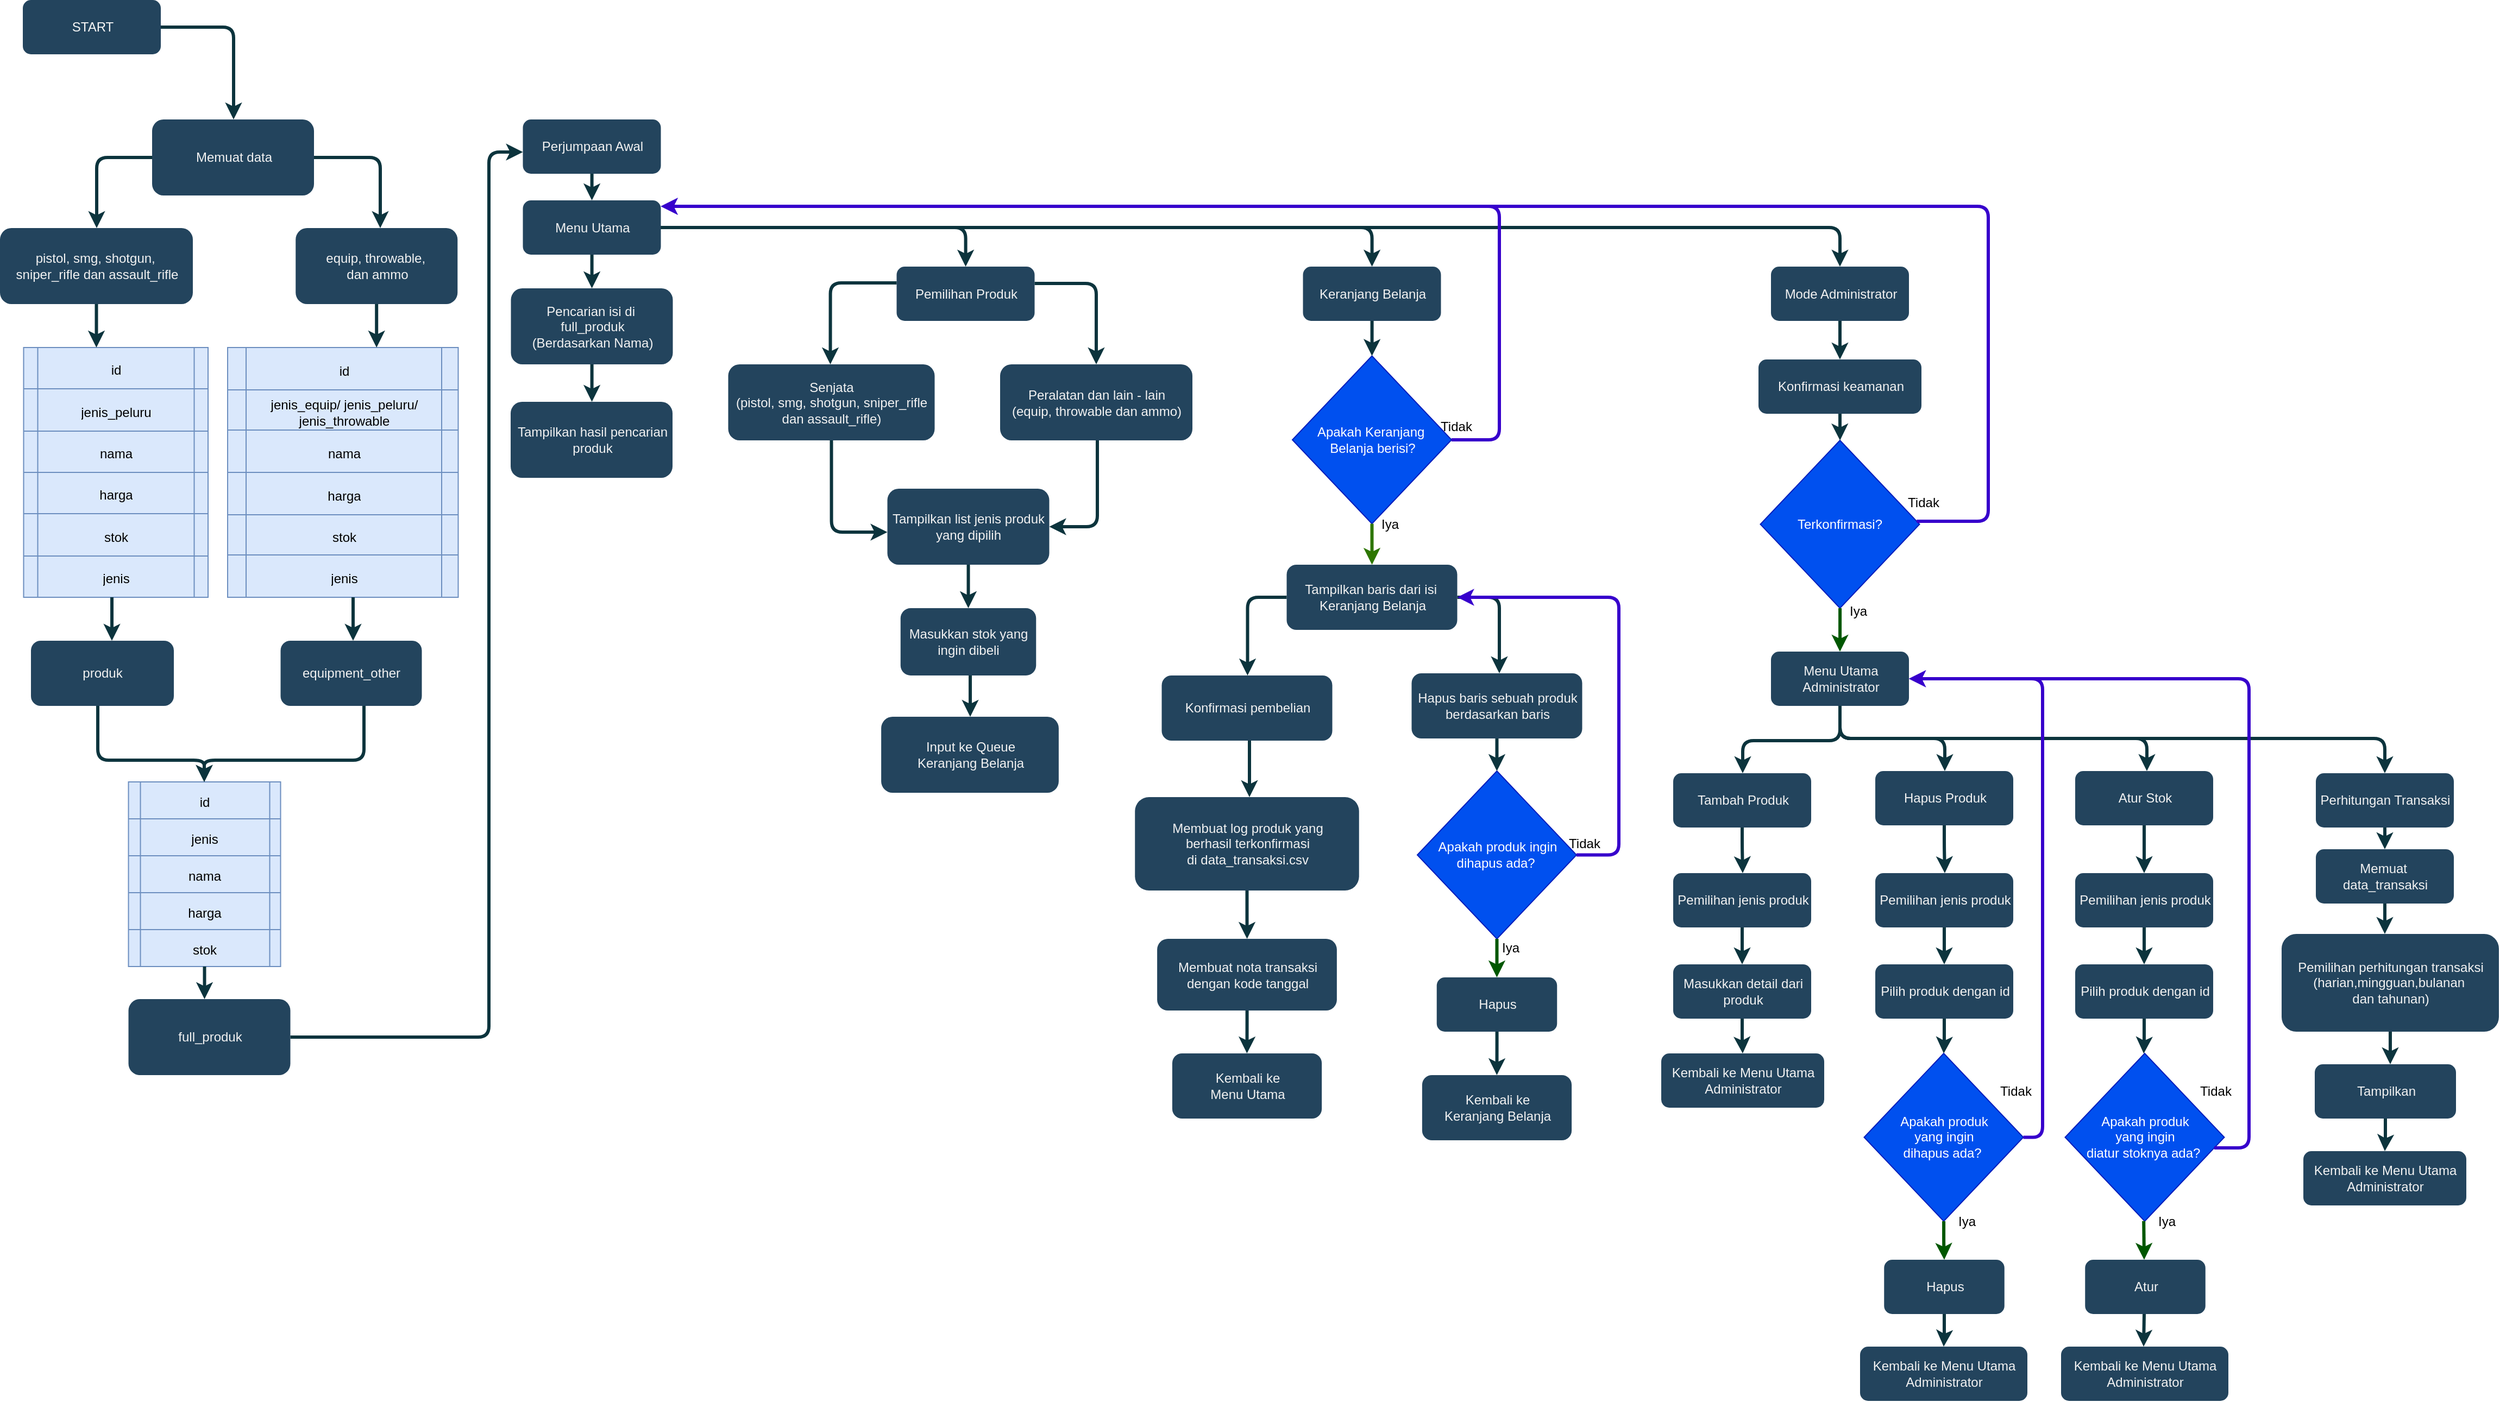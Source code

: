 <mxfile version="24.6.4" type="device">
  <diagram id="6a731a19-8d31-9384-78a2-239565b7b9f0" name="Page-1">
    <mxGraphModel dx="2726" dy="790" grid="1" gridSize="10" guides="1" tooltips="1" connect="1" arrows="1" fold="1" page="1" pageScale="1" pageWidth="1169" pageHeight="827" background="none" math="0" shadow="0">
      <root>
        <mxCell id="0" />
        <mxCell id="1" parent="0" />
        <mxCell id="89" value="" style="edgeStyle=orthogonalEdgeStyle;rounded=1;jumpStyle=none;html=1;labelBackgroundColor=#ffffff;startArrow=none;startFill=0;endArrow=classic;jettySize=auto;orthogonalLoop=1;strokeColor=#0C343D;strokeWidth=3;fontFamily=Helvetica;fontSize=11;fontColor=#000000;" parent="1" source="90" target="UZtejUUfSkAsNXARZR-b-393" edge="1">
          <mxGeometry relative="1" as="geometry">
            <Array as="points">
              <mxPoint x="265" y="885" />
            </Array>
            <mxPoint x="135" y="970" as="targetPoint" />
          </mxGeometry>
        </mxCell>
        <mxCell id="90" value="&lt;font color=&quot;#f7f7f7&quot;&gt;START&lt;/font&gt;" style="rounded=1;fillColor=#23445D;strokeColor=none;strokeWidth=2;fontFamily=Helvetica;html=1;gradientColor=none;" parent="1" vertex="1">
          <mxGeometry x="71.005" y="860" width="127" height="50" as="geometry" />
        </mxCell>
        <mxCell id="92" value="&lt;font color=&quot;#f2f2f2&quot;&gt;Perjumpaan Awal&lt;/font&gt;" style="rounded=1;fillColor=#23445D;strokeColor=none;strokeWidth=2;fontFamily=Helvetica;html=1;gradientColor=none;" parent="1" vertex="1">
          <mxGeometry x="531.254" y="970" width="127" height="50" as="geometry" />
        </mxCell>
        <mxCell id="UZtejUUfSkAsNXARZR-b-146" value="&lt;font color=&quot;#f2f2f2&quot;&gt;Menu Utama&lt;/font&gt;" style="rounded=1;fillColor=#23445D;strokeColor=none;strokeWidth=2;fontFamily=Helvetica;html=1;gradientColor=none;" parent="1" vertex="1">
          <mxGeometry x="531.254" y="1044.5" width="127" height="50" as="geometry" />
        </mxCell>
        <mxCell id="UZtejUUfSkAsNXARZR-b-147" style="edgeStyle=orthogonalEdgeStyle;rounded=1;jumpStyle=none;html=1;labelBackgroundColor=#ffffff;startArrow=none;startFill=0;endArrow=classic;jettySize=auto;orthogonalLoop=1;strokeColor=#0C343D;strokeWidth=3;fontFamily=Helvetica;fontSize=11;fontColor=#000000;" parent="1" source="92" target="UZtejUUfSkAsNXARZR-b-146" edge="1">
          <mxGeometry relative="1" as="geometry">
            <Array as="points" />
            <mxPoint x="605.25" y="914.5" as="sourcePoint" />
            <mxPoint x="605.25" y="980.5" as="targetPoint" />
          </mxGeometry>
        </mxCell>
        <mxCell id="UZtejUUfSkAsNXARZR-b-149" value="&lt;font color=&quot;#f2f2f2&quot;&gt;Pemilihan Produk&lt;/font&gt;" style="rounded=1;fillColor=#23445D;strokeColor=none;strokeWidth=2;fontFamily=Helvetica;html=1;gradientColor=none;" parent="1" vertex="1">
          <mxGeometry x="875.254" y="1105.5" width="127" height="50" as="geometry" />
        </mxCell>
        <mxCell id="UZtejUUfSkAsNXARZR-b-150" value="&lt;font color=&quot;#f2f2f2&quot;&gt;Keranjang Belanja&lt;/font&gt;" style="rounded=1;fillColor=#23445D;strokeColor=none;strokeWidth=2;fontFamily=Helvetica;html=1;gradientColor=none;" parent="1" vertex="1">
          <mxGeometry x="1249.254" y="1105.5" width="127" height="50" as="geometry" />
        </mxCell>
        <mxCell id="UZtejUUfSkAsNXARZR-b-151" value="&lt;font color=&quot;#f2f2f2&quot;&gt;Mode Administrator&lt;/font&gt;" style="rounded=1;fillColor=#23445D;strokeColor=none;strokeWidth=2;fontFamily=Helvetica;html=1;gradientColor=none;" parent="1" vertex="1">
          <mxGeometry x="1680.004" y="1105.5" width="127" height="50" as="geometry" />
        </mxCell>
        <mxCell id="UZtejUUfSkAsNXARZR-b-153" style="edgeStyle=orthogonalEdgeStyle;rounded=1;jumpStyle=none;html=1;labelBackgroundColor=#ffffff;startArrow=none;startFill=0;endArrow=classic;jettySize=auto;orthogonalLoop=1;strokeColor=#0C343D;strokeWidth=3;fontFamily=Helvetica;fontSize=11;fontColor=#000000;" parent="1" source="UZtejUUfSkAsNXARZR-b-146" target="UZtejUUfSkAsNXARZR-b-149" edge="1">
          <mxGeometry relative="1" as="geometry">
            <Array as="points" />
            <mxPoint x="605.25" y="924.5" as="sourcePoint" />
            <mxPoint x="953.75" y="954.5" as="targetPoint" />
          </mxGeometry>
        </mxCell>
        <mxCell id="UZtejUUfSkAsNXARZR-b-154" style="edgeStyle=orthogonalEdgeStyle;rounded=1;jumpStyle=none;html=1;labelBackgroundColor=#ffffff;startArrow=none;startFill=0;endArrow=classic;jettySize=auto;orthogonalLoop=1;strokeColor=#0C343D;strokeWidth=3;fontFamily=Helvetica;fontSize=11;fontColor=#000000;" parent="1" source="UZtejUUfSkAsNXARZR-b-146" target="UZtejUUfSkAsNXARZR-b-150" edge="1">
          <mxGeometry relative="1" as="geometry">
            <Array as="points" />
            <mxPoint x="668.25" y="899.5" as="sourcePoint" />
            <mxPoint x="1303.75" y="954.5" as="targetPoint" />
          </mxGeometry>
        </mxCell>
        <mxCell id="UZtejUUfSkAsNXARZR-b-155" style="edgeStyle=orthogonalEdgeStyle;rounded=1;jumpStyle=none;html=1;labelBackgroundColor=#ffffff;startArrow=none;startFill=0;endArrow=classic;jettySize=auto;orthogonalLoop=1;strokeColor=#0C343D;strokeWidth=3;fontFamily=Helvetica;fontSize=11;fontColor=#000000;" parent="1" source="UZtejUUfSkAsNXARZR-b-146" target="UZtejUUfSkAsNXARZR-b-151" edge="1">
          <mxGeometry relative="1" as="geometry">
            <Array as="points" />
            <mxPoint x="668.25" y="1079.5" as="sourcePoint" />
            <mxPoint x="967.25" y="1144.5" as="targetPoint" />
          </mxGeometry>
        </mxCell>
        <mxCell id="UZtejUUfSkAsNXARZR-b-157" style="edgeStyle=orthogonalEdgeStyle;rounded=1;jumpStyle=none;html=1;labelBackgroundColor=#ffffff;startArrow=none;startFill=0;endArrow=classic;jettySize=auto;orthogonalLoop=1;strokeColor=#0C343D;strokeWidth=3;fontFamily=Helvetica;fontSize=11;fontColor=#000000;" parent="1" source="UZtejUUfSkAsNXARZR-b-146" target="UZtejUUfSkAsNXARZR-b-188" edge="1">
          <mxGeometry relative="1" as="geometry">
            <Array as="points" />
            <mxPoint x="134.75" y="1884.5" as="sourcePoint" />
            <mxPoint x="134.75" y="1834.5" as="targetPoint" />
          </mxGeometry>
        </mxCell>
        <mxCell id="UZtejUUfSkAsNXARZR-b-188" value="&lt;font color=&quot;#f2f2f2&quot;&gt;Pencarian isi di&amp;nbsp;&lt;/font&gt;&lt;div&gt;&lt;font color=&quot;#f2f2f2&quot;&gt;full_produk&lt;/font&gt;&lt;div&gt;&lt;font color=&quot;#f2f2f2&quot;&gt;(Berdasarkan Nama)&lt;/font&gt;&lt;/div&gt;&lt;/div&gt;" style="rounded=1;fillColor=#23445D;strokeColor=none;strokeWidth=2;fontFamily=Helvetica;html=1;gradientColor=none;" parent="1" vertex="1">
          <mxGeometry x="520.25" y="1125.5" width="149" height="70" as="geometry" />
        </mxCell>
        <mxCell id="UZtejUUfSkAsNXARZR-b-190" value="&lt;font color=&quot;#f2f2f2&quot;&gt;Senjata&lt;/font&gt;&lt;div&gt;&lt;font color=&quot;#f2f2f2&quot;&gt;(pistol, smg, shotgun, sniper_rifle&lt;/font&gt;&lt;/div&gt;&lt;div&gt;&lt;font color=&quot;#f2f2f2&quot;&gt;dan assault_rifle)&lt;/font&gt;&lt;/div&gt;" style="rounded=1;fillColor=#23445D;strokeColor=none;strokeWidth=2;fontFamily=Helvetica;html=1;gradientColor=none;" parent="1" vertex="1">
          <mxGeometry x="720.25" y="1195.5" width="190" height="70" as="geometry" />
        </mxCell>
        <mxCell id="UZtejUUfSkAsNXARZR-b-191" value="&lt;font color=&quot;#f2f2f2&quot;&gt;Peralatan dan lain - lain&lt;/font&gt;&lt;div&gt;&lt;font color=&quot;#f2f2f2&quot;&gt;(equip, throwable dan ammo)&lt;/font&gt;&lt;/div&gt;" style="rounded=1;fillColor=#23445D;strokeColor=none;strokeWidth=2;fontFamily=Helvetica;html=1;gradientColor=none;" parent="1" vertex="1">
          <mxGeometry x="970.5" y="1195.5" width="177" height="70" as="geometry" />
        </mxCell>
        <mxCell id="UZtejUUfSkAsNXARZR-b-192" style="edgeStyle=orthogonalEdgeStyle;rounded=1;jumpStyle=none;html=1;labelBackgroundColor=#ffffff;startArrow=none;startFill=0;endArrow=classic;jettySize=auto;orthogonalLoop=1;strokeColor=#0C343D;strokeWidth=3;fontFamily=Helvetica;fontSize=11;fontColor=#000000;" parent="1" source="UZtejUUfSkAsNXARZR-b-149" edge="1">
          <mxGeometry relative="1" as="geometry">
            <Array as="points">
              <mxPoint x="814.25" y="1120.5" />
            </Array>
            <mxPoint x="688.25" y="1040.5" as="sourcePoint" />
            <mxPoint x="814.25" y="1195.5" as="targetPoint" />
          </mxGeometry>
        </mxCell>
        <mxCell id="UZtejUUfSkAsNXARZR-b-193" style="edgeStyle=orthogonalEdgeStyle;rounded=1;jumpStyle=none;html=1;labelBackgroundColor=#ffffff;startArrow=none;startFill=0;endArrow=classic;jettySize=auto;orthogonalLoop=1;strokeColor=#0C343D;strokeWidth=3;fontFamily=Helvetica;fontSize=11;fontColor=#000000;" parent="1" source="UZtejUUfSkAsNXARZR-b-149" target="UZtejUUfSkAsNXARZR-b-191" edge="1">
          <mxGeometry relative="1" as="geometry">
            <Array as="points">
              <mxPoint x="1059" y="1121" />
            </Array>
            <mxPoint x="755" y="1050.5" as="sourcePoint" />
            <mxPoint x="1080.25" y="1195.5" as="targetPoint" />
          </mxGeometry>
        </mxCell>
        <mxCell id="UZtejUUfSkAsNXARZR-b-244" style="edgeStyle=orthogonalEdgeStyle;rounded=1;jumpStyle=none;html=1;labelBackgroundColor=#ffffff;startArrow=none;startFill=0;endArrow=classic;jettySize=auto;orthogonalLoop=1;strokeColor=#0C343D;strokeWidth=3;fontFamily=Helvetica;fontSize=11;fontColor=#000000;" parent="1" target="oTxWkRt0Lg_ctlkLbNbN-94" edge="1">
          <mxGeometry relative="1" as="geometry">
            <Array as="points">
              <mxPoint x="815" y="1350" />
            </Array>
            <mxPoint x="815.25" y="1265.5" as="sourcePoint" />
            <mxPoint x="815.25" y="1315.5" as="targetPoint" />
          </mxGeometry>
        </mxCell>
        <mxCell id="UZtejUUfSkAsNXARZR-b-270" style="edgeStyle=orthogonalEdgeStyle;rounded=1;jumpStyle=none;html=1;labelBackgroundColor=#ffffff;startArrow=none;startFill=0;endArrow=classic;jettySize=auto;orthogonalLoop=1;strokeColor=#0C343D;strokeWidth=3;fontFamily=Helvetica;fontSize=11;fontColor=#000000;" parent="1" source="UZtejUUfSkAsNXARZR-b-191" target="oTxWkRt0Lg_ctlkLbNbN-94" edge="1">
          <mxGeometry relative="1" as="geometry">
            <Array as="points">
              <mxPoint x="1060" y="1345" />
            </Array>
            <mxPoint x="1073.125" y="1265.5" as="sourcePoint" />
            <mxPoint x="1073.13" y="1315.5" as="targetPoint" />
          </mxGeometry>
        </mxCell>
        <mxCell id="UZtejUUfSkAsNXARZR-b-271" value="" style="shape=table;startSize=0;container=1;collapsible=0;childLayout=tableLayout;fontSize=16;fillColor=#dae8fc;strokeColor=#6c8ebf;perimeterSpacing=0;" parent="1" vertex="1">
          <mxGeometry x="168.25" y="1580" width="140" height="170" as="geometry" />
        </mxCell>
        <mxCell id="UZtejUUfSkAsNXARZR-b-272" value="" style="shape=tableRow;horizontal=0;startSize=0;swimlaneHead=0;swimlaneBody=0;strokeColor=inherit;top=0;left=0;bottom=0;right=0;collapsible=0;dropTarget=0;fillColor=none;points=[[0,0.5],[1,0.5]];portConstraint=eastwest;fontSize=16;" parent="UZtejUUfSkAsNXARZR-b-271" vertex="1">
          <mxGeometry width="140" height="34" as="geometry" />
        </mxCell>
        <mxCell id="UZtejUUfSkAsNXARZR-b-273" value="" style="shape=partialRectangle;html=1;whiteSpace=wrap;connectable=0;strokeColor=inherit;overflow=hidden;fillColor=none;top=0;left=0;bottom=0;right=0;pointerEvents=1;fontSize=16;" parent="UZtejUUfSkAsNXARZR-b-272" vertex="1">
          <mxGeometry width="11" height="34" as="geometry">
            <mxRectangle width="11" height="34" as="alternateBounds" />
          </mxGeometry>
        </mxCell>
        <mxCell id="UZtejUUfSkAsNXARZR-b-274" value="&lt;font style=&quot;font-size: 12px;&quot;&gt;id&lt;/font&gt;" style="shape=partialRectangle;html=1;whiteSpace=wrap;connectable=0;strokeColor=inherit;overflow=hidden;fillColor=none;top=0;left=0;bottom=0;right=0;pointerEvents=1;fontSize=16;" parent="UZtejUUfSkAsNXARZR-b-272" vertex="1">
          <mxGeometry x="11" width="119" height="34" as="geometry">
            <mxRectangle width="119" height="34" as="alternateBounds" />
          </mxGeometry>
        </mxCell>
        <mxCell id="UZtejUUfSkAsNXARZR-b-275" value="" style="shape=partialRectangle;html=1;whiteSpace=wrap;connectable=0;strokeColor=inherit;overflow=hidden;fillColor=none;top=0;left=0;bottom=0;right=0;pointerEvents=1;fontSize=16;" parent="UZtejUUfSkAsNXARZR-b-272" vertex="1">
          <mxGeometry x="130" width="10" height="34" as="geometry">
            <mxRectangle width="10" height="34" as="alternateBounds" />
          </mxGeometry>
        </mxCell>
        <mxCell id="UZtejUUfSkAsNXARZR-b-276" value="" style="shape=tableRow;horizontal=0;startSize=0;swimlaneHead=0;swimlaneBody=0;strokeColor=inherit;top=0;left=0;bottom=0;right=0;collapsible=0;dropTarget=0;fillColor=none;points=[[0,0.5],[1,0.5]];portConstraint=eastwest;fontSize=16;" parent="UZtejUUfSkAsNXARZR-b-271" vertex="1">
          <mxGeometry y="34" width="140" height="34" as="geometry" />
        </mxCell>
        <mxCell id="UZtejUUfSkAsNXARZR-b-277" value="" style="shape=partialRectangle;html=1;whiteSpace=wrap;connectable=0;strokeColor=inherit;overflow=hidden;fillColor=none;top=0;left=0;bottom=0;right=0;pointerEvents=1;fontSize=16;" parent="UZtejUUfSkAsNXARZR-b-276" vertex="1">
          <mxGeometry width="11" height="34" as="geometry">
            <mxRectangle width="11" height="34" as="alternateBounds" />
          </mxGeometry>
        </mxCell>
        <mxCell id="UZtejUUfSkAsNXARZR-b-278" value="&lt;font style=&quot;font-size: 12px;&quot;&gt;jenis&lt;/font&gt;" style="shape=partialRectangle;html=1;whiteSpace=wrap;connectable=0;strokeColor=inherit;overflow=hidden;fillColor=none;top=0;left=0;bottom=0;right=0;pointerEvents=1;fontSize=16;" parent="UZtejUUfSkAsNXARZR-b-276" vertex="1">
          <mxGeometry x="11" width="119" height="34" as="geometry">
            <mxRectangle width="119" height="34" as="alternateBounds" />
          </mxGeometry>
        </mxCell>
        <mxCell id="UZtejUUfSkAsNXARZR-b-279" value="" style="shape=partialRectangle;html=1;whiteSpace=wrap;connectable=0;strokeColor=inherit;overflow=hidden;fillColor=none;top=0;left=0;bottom=0;right=0;pointerEvents=1;fontSize=16;" parent="UZtejUUfSkAsNXARZR-b-276" vertex="1">
          <mxGeometry x="130" width="10" height="34" as="geometry">
            <mxRectangle width="10" height="34" as="alternateBounds" />
          </mxGeometry>
        </mxCell>
        <mxCell id="UZtejUUfSkAsNXARZR-b-280" value="" style="shape=tableRow;horizontal=0;startSize=0;swimlaneHead=0;swimlaneBody=0;strokeColor=inherit;top=0;left=0;bottom=0;right=0;collapsible=0;dropTarget=0;fillColor=none;points=[[0,0.5],[1,0.5]];portConstraint=eastwest;fontSize=16;" parent="UZtejUUfSkAsNXARZR-b-271" vertex="1">
          <mxGeometry y="68" width="140" height="34" as="geometry" />
        </mxCell>
        <mxCell id="UZtejUUfSkAsNXARZR-b-281" value="" style="shape=partialRectangle;html=1;whiteSpace=wrap;connectable=0;strokeColor=inherit;overflow=hidden;fillColor=none;top=0;left=0;bottom=0;right=0;pointerEvents=1;fontSize=16;" parent="UZtejUUfSkAsNXARZR-b-280" vertex="1">
          <mxGeometry width="11" height="34" as="geometry">
            <mxRectangle width="11" height="34" as="alternateBounds" />
          </mxGeometry>
        </mxCell>
        <mxCell id="UZtejUUfSkAsNXARZR-b-282" value="&lt;font style=&quot;font-size: 12px;&quot;&gt;nama&lt;/font&gt;" style="shape=partialRectangle;html=1;whiteSpace=wrap;connectable=0;strokeColor=inherit;overflow=hidden;fillColor=none;top=0;left=0;bottom=0;right=0;pointerEvents=1;fontSize=16;" parent="UZtejUUfSkAsNXARZR-b-280" vertex="1">
          <mxGeometry x="11" width="119" height="34" as="geometry">
            <mxRectangle width="119" height="34" as="alternateBounds" />
          </mxGeometry>
        </mxCell>
        <mxCell id="UZtejUUfSkAsNXARZR-b-283" value="" style="shape=partialRectangle;html=1;whiteSpace=wrap;connectable=0;strokeColor=inherit;overflow=hidden;fillColor=none;top=0;left=0;bottom=0;right=0;pointerEvents=1;fontSize=16;" parent="UZtejUUfSkAsNXARZR-b-280" vertex="1">
          <mxGeometry x="130" width="10" height="34" as="geometry">
            <mxRectangle width="10" height="34" as="alternateBounds" />
          </mxGeometry>
        </mxCell>
        <mxCell id="UZtejUUfSkAsNXARZR-b-284" value="" style="shape=tableRow;horizontal=0;startSize=0;swimlaneHead=0;swimlaneBody=0;strokeColor=inherit;top=0;left=0;bottom=0;right=0;collapsible=0;dropTarget=0;fillColor=none;points=[[0,0.5],[1,0.5]];portConstraint=eastwest;fontSize=16;" parent="UZtejUUfSkAsNXARZR-b-271" vertex="1">
          <mxGeometry y="102" width="140" height="34" as="geometry" />
        </mxCell>
        <mxCell id="UZtejUUfSkAsNXARZR-b-285" value="" style="shape=partialRectangle;html=1;whiteSpace=wrap;connectable=0;strokeColor=inherit;overflow=hidden;fillColor=none;top=0;left=0;bottom=0;right=0;pointerEvents=1;fontSize=16;" parent="UZtejUUfSkAsNXARZR-b-284" vertex="1">
          <mxGeometry width="11" height="34" as="geometry">
            <mxRectangle width="11" height="34" as="alternateBounds" />
          </mxGeometry>
        </mxCell>
        <mxCell id="UZtejUUfSkAsNXARZR-b-286" value="&lt;font style=&quot;font-size: 12px;&quot;&gt;harga&lt;/font&gt;" style="shape=partialRectangle;html=1;whiteSpace=wrap;connectable=0;strokeColor=inherit;overflow=hidden;fillColor=none;top=0;left=0;bottom=0;right=0;pointerEvents=1;fontSize=16;" parent="UZtejUUfSkAsNXARZR-b-284" vertex="1">
          <mxGeometry x="11" width="119" height="34" as="geometry">
            <mxRectangle width="119" height="34" as="alternateBounds" />
          </mxGeometry>
        </mxCell>
        <mxCell id="UZtejUUfSkAsNXARZR-b-287" value="" style="shape=partialRectangle;html=1;whiteSpace=wrap;connectable=0;strokeColor=inherit;overflow=hidden;fillColor=none;top=0;left=0;bottom=0;right=0;pointerEvents=1;fontSize=16;" parent="UZtejUUfSkAsNXARZR-b-284" vertex="1">
          <mxGeometry x="130" width="10" height="34" as="geometry">
            <mxRectangle width="10" height="34" as="alternateBounds" />
          </mxGeometry>
        </mxCell>
        <mxCell id="UZtejUUfSkAsNXARZR-b-288" value="" style="shape=tableRow;horizontal=0;startSize=0;swimlaneHead=0;swimlaneBody=0;strokeColor=inherit;top=0;left=0;bottom=0;right=0;collapsible=0;dropTarget=0;fillColor=none;points=[[0,0.5],[1,0.5]];portConstraint=eastwest;fontSize=16;" parent="UZtejUUfSkAsNXARZR-b-271" vertex="1">
          <mxGeometry y="136" width="140" height="34" as="geometry" />
        </mxCell>
        <mxCell id="UZtejUUfSkAsNXARZR-b-289" value="" style="shape=partialRectangle;html=1;whiteSpace=wrap;connectable=0;strokeColor=inherit;overflow=hidden;fillColor=none;top=0;left=0;bottom=0;right=0;pointerEvents=1;fontSize=16;" parent="UZtejUUfSkAsNXARZR-b-288" vertex="1">
          <mxGeometry width="11" height="34" as="geometry">
            <mxRectangle width="11" height="34" as="alternateBounds" />
          </mxGeometry>
        </mxCell>
        <mxCell id="UZtejUUfSkAsNXARZR-b-290" value="&lt;font style=&quot;font-size: 12px;&quot;&gt;stok&lt;/font&gt;" style="shape=partialRectangle;html=1;whiteSpace=wrap;connectable=0;strokeColor=inherit;overflow=hidden;fillColor=none;top=0;left=0;bottom=0;right=0;pointerEvents=1;fontSize=16;" parent="UZtejUUfSkAsNXARZR-b-288" vertex="1">
          <mxGeometry x="11" width="119" height="34" as="geometry">
            <mxRectangle width="119" height="34" as="alternateBounds" />
          </mxGeometry>
        </mxCell>
        <mxCell id="UZtejUUfSkAsNXARZR-b-291" value="" style="shape=partialRectangle;html=1;whiteSpace=wrap;connectable=0;strokeColor=inherit;overflow=hidden;fillColor=none;top=0;left=0;bottom=0;right=0;pointerEvents=1;fontSize=16;" parent="UZtejUUfSkAsNXARZR-b-288" vertex="1">
          <mxGeometry x="130" width="10" height="34" as="geometry">
            <mxRectangle width="10" height="34" as="alternateBounds" />
          </mxGeometry>
        </mxCell>
        <mxCell id="UZtejUUfSkAsNXARZR-b-342" value="" style="shape=table;startSize=0;container=1;collapsible=0;childLayout=tableLayout;fontSize=16;fillColor=#dae8fc;strokeColor=#6c8ebf;perimeterSpacing=0;" parent="1" vertex="1">
          <mxGeometry x="71.74" y="1180" width="169.76" height="230" as="geometry" />
        </mxCell>
        <mxCell id="UZtejUUfSkAsNXARZR-b-343" value="" style="shape=tableRow;horizontal=0;startSize=0;swimlaneHead=0;swimlaneBody=0;strokeColor=inherit;top=0;left=0;bottom=0;right=0;collapsible=0;dropTarget=0;fillColor=none;points=[[0,0.5],[1,0.5]];portConstraint=eastwest;fontSize=16;" parent="UZtejUUfSkAsNXARZR-b-342" vertex="1">
          <mxGeometry width="169.76" height="38" as="geometry" />
        </mxCell>
        <mxCell id="UZtejUUfSkAsNXARZR-b-344" value="" style="shape=partialRectangle;html=1;whiteSpace=wrap;connectable=0;strokeColor=inherit;overflow=hidden;fillColor=none;top=0;left=0;bottom=0;right=0;pointerEvents=1;fontSize=16;" parent="UZtejUUfSkAsNXARZR-b-343" vertex="1">
          <mxGeometry width="13" height="38" as="geometry">
            <mxRectangle width="13" height="38" as="alternateBounds" />
          </mxGeometry>
        </mxCell>
        <mxCell id="UZtejUUfSkAsNXARZR-b-345" value="&lt;font style=&quot;font-size: 12px;&quot;&gt;id&lt;/font&gt;" style="shape=partialRectangle;html=1;whiteSpace=wrap;connectable=0;strokeColor=inherit;overflow=hidden;fillColor=none;top=0;left=0;bottom=0;right=0;pointerEvents=1;fontSize=16;" parent="UZtejUUfSkAsNXARZR-b-343" vertex="1">
          <mxGeometry x="13" width="144" height="38" as="geometry">
            <mxRectangle width="144" height="38" as="alternateBounds" />
          </mxGeometry>
        </mxCell>
        <mxCell id="UZtejUUfSkAsNXARZR-b-346" value="" style="shape=partialRectangle;html=1;whiteSpace=wrap;connectable=0;strokeColor=inherit;overflow=hidden;fillColor=none;top=0;left=0;bottom=0;right=0;pointerEvents=1;fontSize=16;" parent="UZtejUUfSkAsNXARZR-b-343" vertex="1">
          <mxGeometry x="157" width="13" height="38" as="geometry">
            <mxRectangle width="13" height="38" as="alternateBounds" />
          </mxGeometry>
        </mxCell>
        <mxCell id="UZtejUUfSkAsNXARZR-b-347" value="" style="shape=tableRow;horizontal=0;startSize=0;swimlaneHead=0;swimlaneBody=0;strokeColor=inherit;top=0;left=0;bottom=0;right=0;collapsible=0;dropTarget=0;fillColor=none;points=[[0,0.5],[1,0.5]];portConstraint=eastwest;fontSize=16;" parent="UZtejUUfSkAsNXARZR-b-342" vertex="1">
          <mxGeometry y="38" width="169.76" height="39" as="geometry" />
        </mxCell>
        <mxCell id="UZtejUUfSkAsNXARZR-b-348" value="" style="shape=partialRectangle;html=1;whiteSpace=wrap;connectable=0;strokeColor=inherit;overflow=hidden;fillColor=none;top=0;left=0;bottom=0;right=0;pointerEvents=1;fontSize=16;" parent="UZtejUUfSkAsNXARZR-b-347" vertex="1">
          <mxGeometry width="13" height="39" as="geometry">
            <mxRectangle width="13" height="39" as="alternateBounds" />
          </mxGeometry>
        </mxCell>
        <mxCell id="UZtejUUfSkAsNXARZR-b-349" value="&lt;font style=&quot;font-size: 12px;&quot;&gt;jenis_peluru&lt;/font&gt;" style="shape=partialRectangle;html=1;whiteSpace=wrap;connectable=0;strokeColor=inherit;overflow=hidden;fillColor=none;top=0;left=0;bottom=0;right=0;pointerEvents=1;fontSize=16;" parent="UZtejUUfSkAsNXARZR-b-347" vertex="1">
          <mxGeometry x="13" width="144" height="39" as="geometry">
            <mxRectangle width="144" height="39" as="alternateBounds" />
          </mxGeometry>
        </mxCell>
        <mxCell id="UZtejUUfSkAsNXARZR-b-350" value="" style="shape=partialRectangle;html=1;whiteSpace=wrap;connectable=0;strokeColor=inherit;overflow=hidden;fillColor=none;top=0;left=0;bottom=0;right=0;pointerEvents=1;fontSize=16;" parent="UZtejUUfSkAsNXARZR-b-347" vertex="1">
          <mxGeometry x="157" width="13" height="39" as="geometry">
            <mxRectangle width="13" height="39" as="alternateBounds" />
          </mxGeometry>
        </mxCell>
        <mxCell id="UZtejUUfSkAsNXARZR-b-351" value="" style="shape=tableRow;horizontal=0;startSize=0;swimlaneHead=0;swimlaneBody=0;strokeColor=inherit;top=0;left=0;bottom=0;right=0;collapsible=0;dropTarget=0;fillColor=none;points=[[0,0.5],[1,0.5]];portConstraint=eastwest;fontSize=16;" parent="UZtejUUfSkAsNXARZR-b-342" vertex="1">
          <mxGeometry y="77" width="169.76" height="38" as="geometry" />
        </mxCell>
        <mxCell id="UZtejUUfSkAsNXARZR-b-352" value="" style="shape=partialRectangle;html=1;whiteSpace=wrap;connectable=0;strokeColor=inherit;overflow=hidden;fillColor=none;top=0;left=0;bottom=0;right=0;pointerEvents=1;fontSize=16;" parent="UZtejUUfSkAsNXARZR-b-351" vertex="1">
          <mxGeometry width="13" height="38" as="geometry">
            <mxRectangle width="13" height="38" as="alternateBounds" />
          </mxGeometry>
        </mxCell>
        <mxCell id="UZtejUUfSkAsNXARZR-b-353" value="&lt;font style=&quot;font-size: 12px;&quot;&gt;nama&lt;/font&gt;" style="shape=partialRectangle;html=1;whiteSpace=wrap;connectable=0;strokeColor=inherit;overflow=hidden;fillColor=none;top=0;left=0;bottom=0;right=0;pointerEvents=1;fontSize=16;" parent="UZtejUUfSkAsNXARZR-b-351" vertex="1">
          <mxGeometry x="13" width="144" height="38" as="geometry">
            <mxRectangle width="144" height="38" as="alternateBounds" />
          </mxGeometry>
        </mxCell>
        <mxCell id="UZtejUUfSkAsNXARZR-b-354" value="" style="shape=partialRectangle;html=1;whiteSpace=wrap;connectable=0;strokeColor=inherit;overflow=hidden;fillColor=none;top=0;left=0;bottom=0;right=0;pointerEvents=1;fontSize=16;" parent="UZtejUUfSkAsNXARZR-b-351" vertex="1">
          <mxGeometry x="157" width="13" height="38" as="geometry">
            <mxRectangle width="13" height="38" as="alternateBounds" />
          </mxGeometry>
        </mxCell>
        <mxCell id="UZtejUUfSkAsNXARZR-b-355" value="" style="shape=tableRow;horizontal=0;startSize=0;swimlaneHead=0;swimlaneBody=0;strokeColor=inherit;top=0;left=0;bottom=0;right=0;collapsible=0;dropTarget=0;fillColor=none;points=[[0,0.5],[1,0.5]];portConstraint=eastwest;fontSize=16;" parent="UZtejUUfSkAsNXARZR-b-342" vertex="1">
          <mxGeometry y="115" width="169.76" height="38" as="geometry" />
        </mxCell>
        <mxCell id="UZtejUUfSkAsNXARZR-b-356" value="" style="shape=partialRectangle;html=1;whiteSpace=wrap;connectable=0;strokeColor=inherit;overflow=hidden;fillColor=none;top=0;left=0;bottom=0;right=0;pointerEvents=1;fontSize=16;" parent="UZtejUUfSkAsNXARZR-b-355" vertex="1">
          <mxGeometry width="13" height="38" as="geometry">
            <mxRectangle width="13" height="38" as="alternateBounds" />
          </mxGeometry>
        </mxCell>
        <mxCell id="UZtejUUfSkAsNXARZR-b-357" value="&lt;font style=&quot;font-size: 12px;&quot;&gt;harga&lt;/font&gt;" style="shape=partialRectangle;html=1;whiteSpace=wrap;connectable=0;strokeColor=inherit;overflow=hidden;fillColor=none;top=0;left=0;bottom=0;right=0;pointerEvents=1;fontSize=16;" parent="UZtejUUfSkAsNXARZR-b-355" vertex="1">
          <mxGeometry x="13" width="144" height="38" as="geometry">
            <mxRectangle width="144" height="38" as="alternateBounds" />
          </mxGeometry>
        </mxCell>
        <mxCell id="UZtejUUfSkAsNXARZR-b-358" value="" style="shape=partialRectangle;html=1;whiteSpace=wrap;connectable=0;strokeColor=inherit;overflow=hidden;fillColor=none;top=0;left=0;bottom=0;right=0;pointerEvents=1;fontSize=16;" parent="UZtejUUfSkAsNXARZR-b-355" vertex="1">
          <mxGeometry x="157" width="13" height="38" as="geometry">
            <mxRectangle width="13" height="38" as="alternateBounds" />
          </mxGeometry>
        </mxCell>
        <mxCell id="UZtejUUfSkAsNXARZR-b-359" value="" style="shape=tableRow;horizontal=0;startSize=0;swimlaneHead=0;swimlaneBody=0;strokeColor=inherit;top=0;left=0;bottom=0;right=0;collapsible=0;dropTarget=0;fillColor=none;points=[[0,0.5],[1,0.5]];portConstraint=eastwest;fontSize=16;" parent="UZtejUUfSkAsNXARZR-b-342" vertex="1">
          <mxGeometry y="153" width="169.76" height="39" as="geometry" />
        </mxCell>
        <mxCell id="UZtejUUfSkAsNXARZR-b-360" value="" style="shape=partialRectangle;html=1;whiteSpace=wrap;connectable=0;strokeColor=inherit;overflow=hidden;fillColor=none;top=0;left=0;bottom=0;right=0;pointerEvents=1;fontSize=16;" parent="UZtejUUfSkAsNXARZR-b-359" vertex="1">
          <mxGeometry width="13" height="39" as="geometry">
            <mxRectangle width="13" height="39" as="alternateBounds" />
          </mxGeometry>
        </mxCell>
        <mxCell id="UZtejUUfSkAsNXARZR-b-361" value="&lt;font style=&quot;font-size: 12px;&quot;&gt;stok&lt;/font&gt;" style="shape=partialRectangle;html=1;whiteSpace=wrap;connectable=0;strokeColor=inherit;overflow=hidden;fillColor=none;top=0;left=0;bottom=0;right=0;pointerEvents=1;fontSize=16;" parent="UZtejUUfSkAsNXARZR-b-359" vertex="1">
          <mxGeometry x="13" width="144" height="39" as="geometry">
            <mxRectangle width="144" height="39" as="alternateBounds" />
          </mxGeometry>
        </mxCell>
        <mxCell id="UZtejUUfSkAsNXARZR-b-362" value="" style="shape=partialRectangle;html=1;whiteSpace=wrap;connectable=0;strokeColor=inherit;overflow=hidden;fillColor=none;top=0;left=0;bottom=0;right=0;pointerEvents=1;fontSize=16;" parent="UZtejUUfSkAsNXARZR-b-359" vertex="1">
          <mxGeometry x="157" width="13" height="39" as="geometry">
            <mxRectangle width="13" height="39" as="alternateBounds" />
          </mxGeometry>
        </mxCell>
        <mxCell id="UZtejUUfSkAsNXARZR-b-363" value="" style="shape=tableRow;horizontal=0;startSize=0;swimlaneHead=0;swimlaneBody=0;strokeColor=inherit;top=0;left=0;bottom=0;right=0;collapsible=0;dropTarget=0;fillColor=none;points=[[0,0.5],[1,0.5]];portConstraint=eastwest;fontSize=16;" parent="UZtejUUfSkAsNXARZR-b-342" vertex="1">
          <mxGeometry y="192" width="169.76" height="38" as="geometry" />
        </mxCell>
        <mxCell id="UZtejUUfSkAsNXARZR-b-364" value="" style="shape=partialRectangle;html=1;whiteSpace=wrap;connectable=0;strokeColor=inherit;overflow=hidden;fillColor=none;top=0;left=0;bottom=0;right=0;pointerEvents=1;fontSize=16;" parent="UZtejUUfSkAsNXARZR-b-363" vertex="1">
          <mxGeometry width="13" height="38" as="geometry">
            <mxRectangle width="13" height="38" as="alternateBounds" />
          </mxGeometry>
        </mxCell>
        <mxCell id="UZtejUUfSkAsNXARZR-b-365" value="&lt;font style=&quot;font-size: 12px;&quot;&gt;jenis&lt;/font&gt;" style="shape=partialRectangle;html=1;whiteSpace=wrap;connectable=0;strokeColor=inherit;overflow=hidden;fillColor=none;top=0;left=0;bottom=0;right=0;pointerEvents=1;fontSize=16;" parent="UZtejUUfSkAsNXARZR-b-363" vertex="1">
          <mxGeometry x="13" width="144" height="38" as="geometry">
            <mxRectangle width="144" height="38" as="alternateBounds" />
          </mxGeometry>
        </mxCell>
        <mxCell id="UZtejUUfSkAsNXARZR-b-366" value="" style="shape=partialRectangle;html=1;whiteSpace=wrap;connectable=0;strokeColor=inherit;overflow=hidden;fillColor=none;top=0;left=0;bottom=0;right=0;pointerEvents=1;fontSize=16;" parent="UZtejUUfSkAsNXARZR-b-363" vertex="1">
          <mxGeometry x="157" width="13" height="38" as="geometry">
            <mxRectangle width="13" height="38" as="alternateBounds" />
          </mxGeometry>
        </mxCell>
        <mxCell id="UZtejUUfSkAsNXARZR-b-367" value="" style="shape=table;startSize=0;container=1;collapsible=0;childLayout=tableLayout;fontSize=16;fillColor=#dae8fc;strokeColor=#6c8ebf;perimeterSpacing=0;" parent="1" vertex="1">
          <mxGeometry x="259.5" y="1180" width="212.24" height="230" as="geometry" />
        </mxCell>
        <mxCell id="UZtejUUfSkAsNXARZR-b-368" value="" style="shape=tableRow;horizontal=0;startSize=0;swimlaneHead=0;swimlaneBody=0;strokeColor=inherit;top=0;left=0;bottom=0;right=0;collapsible=0;dropTarget=0;fillColor=none;points=[[0,0.5],[1,0.5]];portConstraint=eastwest;fontSize=16;" parent="UZtejUUfSkAsNXARZR-b-367" vertex="1">
          <mxGeometry width="212.24" height="39" as="geometry" />
        </mxCell>
        <mxCell id="UZtejUUfSkAsNXARZR-b-369" value="" style="shape=partialRectangle;html=1;whiteSpace=wrap;connectable=0;strokeColor=inherit;overflow=hidden;fillColor=none;top=0;left=0;bottom=0;right=0;pointerEvents=1;fontSize=16;" parent="UZtejUUfSkAsNXARZR-b-368" vertex="1">
          <mxGeometry width="17" height="39" as="geometry">
            <mxRectangle width="17" height="39" as="alternateBounds" />
          </mxGeometry>
        </mxCell>
        <mxCell id="UZtejUUfSkAsNXARZR-b-370" value="&lt;font style=&quot;font-size: 12px;&quot;&gt;id&lt;/font&gt;" style="shape=partialRectangle;html=1;whiteSpace=wrap;connectable=0;strokeColor=inherit;overflow=hidden;fillColor=none;top=0;left=0;bottom=0;right=0;pointerEvents=1;fontSize=16;" parent="UZtejUUfSkAsNXARZR-b-368" vertex="1">
          <mxGeometry x="17" width="180" height="39" as="geometry">
            <mxRectangle width="180" height="39" as="alternateBounds" />
          </mxGeometry>
        </mxCell>
        <mxCell id="UZtejUUfSkAsNXARZR-b-371" value="" style="shape=partialRectangle;html=1;whiteSpace=wrap;connectable=0;strokeColor=inherit;overflow=hidden;fillColor=none;top=0;left=0;bottom=0;right=0;pointerEvents=1;fontSize=16;" parent="UZtejUUfSkAsNXARZR-b-368" vertex="1">
          <mxGeometry x="197" width="15" height="39" as="geometry">
            <mxRectangle width="15" height="39" as="alternateBounds" />
          </mxGeometry>
        </mxCell>
        <mxCell id="UZtejUUfSkAsNXARZR-b-372" value="" style="shape=tableRow;horizontal=0;startSize=0;swimlaneHead=0;swimlaneBody=0;strokeColor=inherit;top=0;left=0;bottom=0;right=0;collapsible=0;dropTarget=0;fillColor=none;points=[[0,0.5],[1,0.5]];portConstraint=eastwest;fontSize=16;" parent="UZtejUUfSkAsNXARZR-b-367" vertex="1">
          <mxGeometry y="39" width="212.24" height="37" as="geometry" />
        </mxCell>
        <mxCell id="UZtejUUfSkAsNXARZR-b-373" value="" style="shape=partialRectangle;html=1;whiteSpace=wrap;connectable=0;strokeColor=inherit;overflow=hidden;fillColor=none;top=0;left=0;bottom=0;right=0;pointerEvents=1;fontSize=16;" parent="UZtejUUfSkAsNXARZR-b-372" vertex="1">
          <mxGeometry width="17" height="37" as="geometry">
            <mxRectangle width="17" height="37" as="alternateBounds" />
          </mxGeometry>
        </mxCell>
        <mxCell id="UZtejUUfSkAsNXARZR-b-374" value="&lt;font style=&quot;font-size: 12px;&quot;&gt;jenis_equip/ jenis_peluru/&lt;/font&gt;&lt;div style=&quot;font-size: 12px;&quot;&gt;&lt;font style=&quot;font-size: 12px;&quot;&gt;jenis_throwable&lt;/font&gt;&lt;/div&gt;" style="shape=partialRectangle;html=1;whiteSpace=wrap;connectable=0;strokeColor=inherit;overflow=hidden;fillColor=none;top=0;left=0;bottom=0;right=0;pointerEvents=1;fontSize=16;" parent="UZtejUUfSkAsNXARZR-b-372" vertex="1">
          <mxGeometry x="17" width="180" height="37" as="geometry">
            <mxRectangle width="180" height="37" as="alternateBounds" />
          </mxGeometry>
        </mxCell>
        <mxCell id="UZtejUUfSkAsNXARZR-b-375" value="" style="shape=partialRectangle;html=1;whiteSpace=wrap;connectable=0;strokeColor=inherit;overflow=hidden;fillColor=none;top=0;left=0;bottom=0;right=0;pointerEvents=1;fontSize=16;" parent="UZtejUUfSkAsNXARZR-b-372" vertex="1">
          <mxGeometry x="197" width="15" height="37" as="geometry">
            <mxRectangle width="15" height="37" as="alternateBounds" />
          </mxGeometry>
        </mxCell>
        <mxCell id="UZtejUUfSkAsNXARZR-b-376" value="" style="shape=tableRow;horizontal=0;startSize=0;swimlaneHead=0;swimlaneBody=0;strokeColor=inherit;top=0;left=0;bottom=0;right=0;collapsible=0;dropTarget=0;fillColor=none;points=[[0,0.5],[1,0.5]];portConstraint=eastwest;fontSize=16;" parent="UZtejUUfSkAsNXARZR-b-367" vertex="1">
          <mxGeometry y="76" width="212.24" height="39" as="geometry" />
        </mxCell>
        <mxCell id="UZtejUUfSkAsNXARZR-b-377" value="" style="shape=partialRectangle;html=1;whiteSpace=wrap;connectable=0;strokeColor=inherit;overflow=hidden;fillColor=none;top=0;left=0;bottom=0;right=0;pointerEvents=1;fontSize=16;" parent="UZtejUUfSkAsNXARZR-b-376" vertex="1">
          <mxGeometry width="17" height="39" as="geometry">
            <mxRectangle width="17" height="39" as="alternateBounds" />
          </mxGeometry>
        </mxCell>
        <mxCell id="UZtejUUfSkAsNXARZR-b-378" value="&lt;font style=&quot;font-size: 12px;&quot;&gt;nama&lt;/font&gt;" style="shape=partialRectangle;html=1;whiteSpace=wrap;connectable=0;strokeColor=inherit;overflow=hidden;fillColor=none;top=0;left=0;bottom=0;right=0;pointerEvents=1;fontSize=16;" parent="UZtejUUfSkAsNXARZR-b-376" vertex="1">
          <mxGeometry x="17" width="180" height="39" as="geometry">
            <mxRectangle width="180" height="39" as="alternateBounds" />
          </mxGeometry>
        </mxCell>
        <mxCell id="UZtejUUfSkAsNXARZR-b-379" value="" style="shape=partialRectangle;html=1;whiteSpace=wrap;connectable=0;strokeColor=inherit;overflow=hidden;fillColor=none;top=0;left=0;bottom=0;right=0;pointerEvents=1;fontSize=16;" parent="UZtejUUfSkAsNXARZR-b-376" vertex="1">
          <mxGeometry x="197" width="15" height="39" as="geometry">
            <mxRectangle width="15" height="39" as="alternateBounds" />
          </mxGeometry>
        </mxCell>
        <mxCell id="UZtejUUfSkAsNXARZR-b-380" value="" style="shape=tableRow;horizontal=0;startSize=0;swimlaneHead=0;swimlaneBody=0;strokeColor=inherit;top=0;left=0;bottom=0;right=0;collapsible=0;dropTarget=0;fillColor=none;points=[[0,0.5],[1,0.5]];portConstraint=eastwest;fontSize=16;" parent="UZtejUUfSkAsNXARZR-b-367" vertex="1">
          <mxGeometry y="115" width="212.24" height="39" as="geometry" />
        </mxCell>
        <mxCell id="UZtejUUfSkAsNXARZR-b-381" value="" style="shape=partialRectangle;html=1;whiteSpace=wrap;connectable=0;strokeColor=inherit;overflow=hidden;fillColor=none;top=0;left=0;bottom=0;right=0;pointerEvents=1;fontSize=16;" parent="UZtejUUfSkAsNXARZR-b-380" vertex="1">
          <mxGeometry width="17" height="39" as="geometry">
            <mxRectangle width="17" height="39" as="alternateBounds" />
          </mxGeometry>
        </mxCell>
        <mxCell id="UZtejUUfSkAsNXARZR-b-382" value="&lt;font style=&quot;font-size: 12px;&quot;&gt;harga&lt;/font&gt;" style="shape=partialRectangle;html=1;whiteSpace=wrap;connectable=0;strokeColor=inherit;overflow=hidden;fillColor=none;top=0;left=0;bottom=0;right=0;pointerEvents=1;fontSize=16;" parent="UZtejUUfSkAsNXARZR-b-380" vertex="1">
          <mxGeometry x="17" width="180" height="39" as="geometry">
            <mxRectangle width="180" height="39" as="alternateBounds" />
          </mxGeometry>
        </mxCell>
        <mxCell id="UZtejUUfSkAsNXARZR-b-383" value="" style="shape=partialRectangle;html=1;whiteSpace=wrap;connectable=0;strokeColor=inherit;overflow=hidden;fillColor=none;top=0;left=0;bottom=0;right=0;pointerEvents=1;fontSize=16;" parent="UZtejUUfSkAsNXARZR-b-380" vertex="1">
          <mxGeometry x="197" width="15" height="39" as="geometry">
            <mxRectangle width="15" height="39" as="alternateBounds" />
          </mxGeometry>
        </mxCell>
        <mxCell id="UZtejUUfSkAsNXARZR-b-384" value="" style="shape=tableRow;horizontal=0;startSize=0;swimlaneHead=0;swimlaneBody=0;strokeColor=inherit;top=0;left=0;bottom=0;right=0;collapsible=0;dropTarget=0;fillColor=none;points=[[0,0.5],[1,0.5]];portConstraint=eastwest;fontSize=16;" parent="UZtejUUfSkAsNXARZR-b-367" vertex="1">
          <mxGeometry y="154" width="212.24" height="37" as="geometry" />
        </mxCell>
        <mxCell id="UZtejUUfSkAsNXARZR-b-385" value="" style="shape=partialRectangle;html=1;whiteSpace=wrap;connectable=0;strokeColor=inherit;overflow=hidden;fillColor=none;top=0;left=0;bottom=0;right=0;pointerEvents=1;fontSize=16;" parent="UZtejUUfSkAsNXARZR-b-384" vertex="1">
          <mxGeometry width="17" height="37" as="geometry">
            <mxRectangle width="17" height="37" as="alternateBounds" />
          </mxGeometry>
        </mxCell>
        <mxCell id="UZtejUUfSkAsNXARZR-b-386" value="&lt;font style=&quot;font-size: 12px;&quot;&gt;stok&lt;/font&gt;" style="shape=partialRectangle;html=1;whiteSpace=wrap;connectable=0;strokeColor=inherit;overflow=hidden;fillColor=none;top=0;left=0;bottom=0;right=0;pointerEvents=1;fontSize=16;" parent="UZtejUUfSkAsNXARZR-b-384" vertex="1">
          <mxGeometry x="17" width="180" height="37" as="geometry">
            <mxRectangle width="180" height="37" as="alternateBounds" />
          </mxGeometry>
        </mxCell>
        <mxCell id="UZtejUUfSkAsNXARZR-b-387" value="" style="shape=partialRectangle;html=1;whiteSpace=wrap;connectable=0;strokeColor=inherit;overflow=hidden;fillColor=none;top=0;left=0;bottom=0;right=0;pointerEvents=1;fontSize=16;" parent="UZtejUUfSkAsNXARZR-b-384" vertex="1">
          <mxGeometry x="197" width="15" height="37" as="geometry">
            <mxRectangle width="15" height="37" as="alternateBounds" />
          </mxGeometry>
        </mxCell>
        <mxCell id="UZtejUUfSkAsNXARZR-b-388" value="" style="shape=tableRow;horizontal=0;startSize=0;swimlaneHead=0;swimlaneBody=0;strokeColor=inherit;top=0;left=0;bottom=0;right=0;collapsible=0;dropTarget=0;fillColor=none;points=[[0,0.5],[1,0.5]];portConstraint=eastwest;fontSize=16;" parent="UZtejUUfSkAsNXARZR-b-367" vertex="1">
          <mxGeometry y="191" width="212.24" height="39" as="geometry" />
        </mxCell>
        <mxCell id="UZtejUUfSkAsNXARZR-b-389" value="" style="shape=partialRectangle;html=1;whiteSpace=wrap;connectable=0;strokeColor=inherit;overflow=hidden;fillColor=none;top=0;left=0;bottom=0;right=0;pointerEvents=1;fontSize=16;" parent="UZtejUUfSkAsNXARZR-b-388" vertex="1">
          <mxGeometry width="17" height="39" as="geometry">
            <mxRectangle width="17" height="39" as="alternateBounds" />
          </mxGeometry>
        </mxCell>
        <mxCell id="UZtejUUfSkAsNXARZR-b-390" value="&lt;font style=&quot;font-size: 12px;&quot;&gt;jenis&lt;/font&gt;" style="shape=partialRectangle;html=1;whiteSpace=wrap;connectable=0;strokeColor=inherit;overflow=hidden;fillColor=none;top=0;left=0;bottom=0;right=0;pointerEvents=1;fontSize=16;" parent="UZtejUUfSkAsNXARZR-b-388" vertex="1">
          <mxGeometry x="17" width="180" height="39" as="geometry">
            <mxRectangle width="180" height="39" as="alternateBounds" />
          </mxGeometry>
        </mxCell>
        <mxCell id="UZtejUUfSkAsNXARZR-b-391" value="" style="shape=partialRectangle;html=1;whiteSpace=wrap;connectable=0;strokeColor=inherit;overflow=hidden;fillColor=none;top=0;left=0;bottom=0;right=0;pointerEvents=1;fontSize=16;" parent="UZtejUUfSkAsNXARZR-b-388" vertex="1">
          <mxGeometry x="197" width="15" height="39" as="geometry">
            <mxRectangle width="15" height="39" as="alternateBounds" />
          </mxGeometry>
        </mxCell>
        <mxCell id="UZtejUUfSkAsNXARZR-b-393" value="&lt;font color=&quot;#f2f2f2&quot;&gt;Memuat data&lt;/font&gt;" style="rounded=1;fillColor=#23445D;strokeColor=none;strokeWidth=2;fontFamily=Helvetica;html=1;gradientColor=none;" parent="1" vertex="1">
          <mxGeometry x="190" y="970" width="149" height="70" as="geometry" />
        </mxCell>
        <mxCell id="UZtejUUfSkAsNXARZR-b-394" value="&lt;font color=&quot;#f2f2f2&quot;&gt;pistol, smg, shotgun,&amp;nbsp;&lt;/font&gt;&lt;div&gt;&lt;font color=&quot;#f2f2f2&quot;&gt;sniper_rifle dan assault_rifle&lt;/font&gt;&lt;/div&gt;" style="rounded=1;fillColor=#23445D;strokeColor=none;strokeWidth=2;fontFamily=Helvetica;html=1;gradientColor=none;" parent="1" vertex="1">
          <mxGeometry x="50" y="1070" width="177.49" height="70" as="geometry" />
        </mxCell>
        <mxCell id="UZtejUUfSkAsNXARZR-b-395" value="&lt;font color=&quot;#f2f2f2&quot;&gt;equip, throwable,&amp;nbsp;&lt;/font&gt;&lt;div&gt;&lt;font color=&quot;#f2f2f2&quot;&gt;dan ammo&lt;/font&gt;&lt;/div&gt;" style="rounded=1;fillColor=#23445D;strokeColor=none;strokeWidth=2;fontFamily=Helvetica;html=1;gradientColor=none;" parent="1" vertex="1">
          <mxGeometry x="322.13" y="1070" width="149" height="70" as="geometry" />
        </mxCell>
        <mxCell id="UZtejUUfSkAsNXARZR-b-396" style="edgeStyle=orthogonalEdgeStyle;rounded=1;jumpStyle=none;html=1;labelBackgroundColor=#ffffff;startArrow=none;startFill=0;endArrow=classic;jettySize=auto;orthogonalLoop=1;strokeColor=#0C343D;strokeWidth=3;fontFamily=Helvetica;fontSize=11;fontColor=#000000;" parent="1" source="UZtejUUfSkAsNXARZR-b-393" target="UZtejUUfSkAsNXARZR-b-394" edge="1">
          <mxGeometry relative="1" as="geometry">
            <Array as="points">
              <mxPoint x="139" y="1050" />
              <mxPoint x="139" y="1050" />
            </Array>
            <mxPoint x="144" y="920" as="sourcePoint" />
            <mxPoint x="145" y="980" as="targetPoint" />
          </mxGeometry>
        </mxCell>
        <mxCell id="UZtejUUfSkAsNXARZR-b-398" style="edgeStyle=orthogonalEdgeStyle;rounded=1;jumpStyle=none;html=1;labelBackgroundColor=#ffffff;startArrow=none;startFill=0;endArrow=classic;jettySize=auto;orthogonalLoop=1;strokeColor=#0C343D;strokeWidth=3;fontFamily=Helvetica;fontSize=11;fontColor=#000000;" parent="1" source="UZtejUUfSkAsNXARZR-b-393" target="UZtejUUfSkAsNXARZR-b-395" edge="1">
          <mxGeometry relative="1" as="geometry">
            <Array as="points">
              <mxPoint x="400" y="1005" />
            </Array>
            <mxPoint x="219" y="1015" as="sourcePoint" />
            <mxPoint x="388" y="1015" as="targetPoint" />
          </mxGeometry>
        </mxCell>
        <mxCell id="UZtejUUfSkAsNXARZR-b-399" style="edgeStyle=orthogonalEdgeStyle;rounded=1;jumpStyle=none;html=1;labelBackgroundColor=#ffffff;startArrow=none;startFill=0;endArrow=classic;jettySize=auto;orthogonalLoop=1;strokeColor=#0C343D;strokeWidth=3;fontFamily=Helvetica;fontSize=11;fontColor=#000000;" parent="1" source="UZtejUUfSkAsNXARZR-b-394" target="UZtejUUfSkAsNXARZR-b-343" edge="1">
          <mxGeometry relative="1" as="geometry">
            <Array as="points">
              <mxPoint x="138.74" y="1180" />
              <mxPoint x="138.74" y="1180" />
            </Array>
            <mxPoint x="131.74" y="1120" as="sourcePoint" />
            <mxPoint x="406.74" y="1080" as="targetPoint" />
          </mxGeometry>
        </mxCell>
        <mxCell id="UZtejUUfSkAsNXARZR-b-400" style="edgeStyle=orthogonalEdgeStyle;rounded=1;jumpStyle=none;html=1;labelBackgroundColor=#ffffff;startArrow=none;startFill=0;endArrow=classic;jettySize=auto;orthogonalLoop=1;strokeColor=#0C343D;strokeWidth=3;fontFamily=Helvetica;fontSize=11;fontColor=#000000;" parent="1" source="UZtejUUfSkAsNXARZR-b-395" target="UZtejUUfSkAsNXARZR-b-368" edge="1">
          <mxGeometry relative="1" as="geometry">
            <Array as="points">
              <mxPoint x="397" y="1170" />
              <mxPoint x="397" y="1170" />
            </Array>
            <mxPoint x="148.74" y="1150" as="sourcePoint" />
            <mxPoint x="148.74" y="1190" as="targetPoint" />
          </mxGeometry>
        </mxCell>
        <mxCell id="UZtejUUfSkAsNXARZR-b-401" style="edgeStyle=orthogonalEdgeStyle;rounded=1;jumpStyle=none;html=1;labelBackgroundColor=#ffffff;startArrow=none;startFill=0;endArrow=classic;jettySize=auto;orthogonalLoop=1;strokeColor=#0C343D;strokeWidth=3;fontFamily=Helvetica;fontSize=11;fontColor=#000000;" parent="1" source="UZtejUUfSkAsNXARZR-b-363" target="oTxWkRt0Lg_ctlkLbNbN-150" edge="1">
          <mxGeometry relative="1" as="geometry">
            <Array as="points">
              <mxPoint x="153" y="1420" />
              <mxPoint x="153" y="1420" />
            </Array>
            <mxPoint x="148.74" y="1150" as="sourcePoint" />
            <mxPoint x="148.74" y="1190" as="targetPoint" />
          </mxGeometry>
        </mxCell>
        <mxCell id="UZtejUUfSkAsNXARZR-b-402" style="edgeStyle=orthogonalEdgeStyle;rounded=1;jumpStyle=none;html=1;labelBackgroundColor=#ffffff;startArrow=none;startFill=0;endArrow=classic;jettySize=auto;orthogonalLoop=1;strokeColor=#0C343D;strokeWidth=3;fontFamily=Helvetica;fontSize=11;fontColor=#000000;" parent="1" source="UZtejUUfSkAsNXARZR-b-388" target="oTxWkRt0Lg_ctlkLbNbN-151" edge="1">
          <mxGeometry relative="1" as="geometry">
            <Array as="points">
              <mxPoint x="375" y="1420" />
              <mxPoint x="375" y="1420" />
            </Array>
            <mxPoint x="450" y="1400" as="sourcePoint" />
            <mxPoint x="593" y="1440" as="targetPoint" />
          </mxGeometry>
        </mxCell>
        <mxCell id="UZtejUUfSkAsNXARZR-b-403" value="&lt;font color=&quot;#f2f2f2&quot;&gt;full_produk&lt;/font&gt;" style="rounded=1;fillColor=#23445D;strokeColor=none;strokeWidth=2;fontFamily=Helvetica;html=1;gradientColor=none;" parent="1" vertex="1">
          <mxGeometry x="168.25" y="1780" width="149" height="70" as="geometry" />
        </mxCell>
        <mxCell id="UZtejUUfSkAsNXARZR-b-404" style="edgeStyle=orthogonalEdgeStyle;rounded=1;jumpStyle=none;html=1;labelBackgroundColor=#ffffff;startArrow=none;startFill=0;endArrow=classic;jettySize=auto;orthogonalLoop=1;strokeColor=#0C343D;strokeWidth=3;fontFamily=Helvetica;fontSize=11;fontColor=#000000;" parent="1" source="UZtejUUfSkAsNXARZR-b-288" target="UZtejUUfSkAsNXARZR-b-403" edge="1">
          <mxGeometry relative="1" as="geometry">
            <Array as="points">
              <mxPoint x="243" y="1780" />
              <mxPoint x="243" y="1780" />
            </Array>
            <mxPoint x="-48.26" y="1590" as="sourcePoint" />
            <mxPoint x="264.74" y="1470" as="targetPoint" />
          </mxGeometry>
        </mxCell>
        <mxCell id="UZtejUUfSkAsNXARZR-b-405" value="&lt;font color=&quot;#f2f2f2&quot;&gt;Tampilkan hasil pencarian&lt;/font&gt;&lt;div&gt;&lt;font color=&quot;#f2f2f2&quot;&gt;produk&lt;/font&gt;&lt;/div&gt;" style="rounded=1;fillColor=#23445D;strokeColor=none;strokeWidth=2;fontFamily=Helvetica;html=1;gradientColor=none;" parent="1" vertex="1">
          <mxGeometry x="520" y="1230" width="149" height="70" as="geometry" />
        </mxCell>
        <mxCell id="UZtejUUfSkAsNXARZR-b-406" style="edgeStyle=orthogonalEdgeStyle;rounded=1;jumpStyle=none;html=1;labelBackgroundColor=#ffffff;startArrow=none;startFill=0;endArrow=classic;jettySize=auto;orthogonalLoop=1;strokeColor=#0C343D;strokeWidth=3;fontFamily=Helvetica;fontSize=11;fontColor=#000000;" parent="1" source="UZtejUUfSkAsNXARZR-b-188" target="UZtejUUfSkAsNXARZR-b-405" edge="1">
          <mxGeometry relative="1" as="geometry">
            <Array as="points">
              <mxPoint x="595" y="1210" />
              <mxPoint x="595" y="1210" />
            </Array>
            <mxPoint x="1084.75" y="930" as="sourcePoint" />
            <mxPoint x="1084.5" y="1034.5" as="targetPoint" />
          </mxGeometry>
        </mxCell>
        <mxCell id="oTxWkRt0Lg_ctlkLbNbN-93" value="&lt;font color=&quot;#f2f2f2&quot;&gt;Masukkan stok yang&lt;/font&gt;&lt;div&gt;&lt;font color=&quot;#f2f2f2&quot;&gt;ingin dibeli&lt;/font&gt;&lt;/div&gt;" style="rounded=1;fillColor=#23445D;strokeColor=none;strokeWidth=2;fontFamily=Helvetica;html=1;gradientColor=none;" parent="1" vertex="1">
          <mxGeometry x="878.87" y="1420" width="124.75" height="62" as="geometry" />
        </mxCell>
        <mxCell id="oTxWkRt0Lg_ctlkLbNbN-94" value="&lt;font color=&quot;#f2f2f2&quot;&gt;Tampilkan list jenis produk&lt;/font&gt;&lt;div&gt;&lt;font color=&quot;#f2f2f2&quot;&gt;yang dipilih&lt;/font&gt;&lt;/div&gt;" style="rounded=1;fillColor=#23445D;strokeColor=none;strokeWidth=2;fontFamily=Helvetica;html=1;gradientColor=none;" parent="1" vertex="1">
          <mxGeometry x="866.75" y="1310" width="149" height="70" as="geometry" />
        </mxCell>
        <mxCell id="oTxWkRt0Lg_ctlkLbNbN-95" style="edgeStyle=orthogonalEdgeStyle;rounded=1;jumpStyle=none;html=1;labelBackgroundColor=#ffffff;startArrow=none;startFill=0;endArrow=classic;jettySize=auto;orthogonalLoop=1;strokeColor=#0C343D;strokeWidth=3;fontFamily=Helvetica;fontSize=11;fontColor=#000000;" parent="1" source="oTxWkRt0Lg_ctlkLbNbN-94" target="oTxWkRt0Lg_ctlkLbNbN-93" edge="1">
          <mxGeometry relative="1" as="geometry">
            <Array as="points">
              <mxPoint x="954" y="1320" />
              <mxPoint x="954" y="1320" />
            </Array>
            <mxPoint x="605" y="1206" as="sourcePoint" />
            <mxPoint x="605" y="1240" as="targetPoint" />
          </mxGeometry>
        </mxCell>
        <mxCell id="oTxWkRt0Lg_ctlkLbNbN-96" value="&lt;font color=&quot;#f2f2f2&quot;&gt;Input ke Queue&lt;/font&gt;&lt;div&gt;&lt;font color=&quot;#f2f2f2&quot;&gt;Keranjang Belanja&lt;/font&gt;&lt;/div&gt;" style="rounded=1;fillColor=#23445D;strokeColor=none;strokeWidth=2;fontFamily=Helvetica;html=1;gradientColor=none;" parent="1" vertex="1">
          <mxGeometry x="861.06" y="1520" width="163.38" height="70" as="geometry" />
        </mxCell>
        <mxCell id="oTxWkRt0Lg_ctlkLbNbN-97" style="edgeStyle=orthogonalEdgeStyle;rounded=1;jumpStyle=none;html=1;labelBackgroundColor=#ffffff;startArrow=none;startFill=0;endArrow=classic;jettySize=auto;orthogonalLoop=1;strokeColor=#0C343D;strokeWidth=3;fontFamily=Helvetica;fontSize=11;fontColor=#000000;" parent="1" source="oTxWkRt0Lg_ctlkLbNbN-93" target="oTxWkRt0Lg_ctlkLbNbN-96" edge="1">
          <mxGeometry relative="1" as="geometry">
            <Array as="points">
              <mxPoint x="943" y="1490" />
              <mxPoint x="943" y="1490" />
            </Array>
            <mxPoint x="951" y="1390" as="sourcePoint" />
            <mxPoint x="951" y="1430" as="targetPoint" />
          </mxGeometry>
        </mxCell>
        <mxCell id="oTxWkRt0Lg_ctlkLbNbN-98" value="&lt;font color=&quot;#f2f2f2&quot;&gt;Tampilkan baris dari isi&amp;nbsp;&lt;/font&gt;&lt;div&gt;&lt;font color=&quot;#f2f2f2&quot;&gt;Keranjang Belanja&lt;/font&gt;&lt;/div&gt;" style="rounded=1;fillColor=#23445D;strokeColor=none;strokeWidth=2;fontFamily=Helvetica;html=1;gradientColor=none;" parent="1" vertex="1">
          <mxGeometry x="1234.25" y="1380" width="157" height="60" as="geometry" />
        </mxCell>
        <mxCell id="oTxWkRt0Lg_ctlkLbNbN-99" value="Apakah Keranjang&amp;nbsp;&lt;div&gt;Belanja&amp;nbsp;&lt;span style=&quot;background-color: initial;&quot;&gt;berisi?&lt;/span&gt;&lt;/div&gt;" style="rhombus;whiteSpace=wrap;html=1;fillColor=#0050ef;fontColor=#ffffff;strokeColor=#001DBC;" parent="1" vertex="1">
          <mxGeometry x="1239.5" y="1187.75" width="146.5" height="154.5" as="geometry" />
        </mxCell>
        <mxCell id="oTxWkRt0Lg_ctlkLbNbN-101" style="edgeStyle=orthogonalEdgeStyle;rounded=1;jumpStyle=none;html=1;labelBackgroundColor=#ffffff;startArrow=none;startFill=0;endArrow=classic;jettySize=auto;orthogonalLoop=1;strokeColor=#3700CC;strokeWidth=3;fontFamily=Helvetica;fontSize=11;fontColor=#000000;fillColor=#6a00ff;" parent="1" source="oTxWkRt0Lg_ctlkLbNbN-99" target="UZtejUUfSkAsNXARZR-b-146" edge="1">
          <mxGeometry relative="1" as="geometry">
            <Array as="points">
              <mxPoint x="1430" y="1265" />
              <mxPoint x="1430" y="1050" />
            </Array>
            <mxPoint x="1006.25" y="1167" as="sourcePoint" />
            <mxPoint x="1752.25" y="1203" as="targetPoint" />
          </mxGeometry>
        </mxCell>
        <mxCell id="oTxWkRt0Lg_ctlkLbNbN-102" style="edgeStyle=orthogonalEdgeStyle;rounded=1;jumpStyle=none;html=1;labelBackgroundColor=#ffffff;startArrow=none;startFill=0;endArrow=classic;jettySize=auto;orthogonalLoop=1;strokeColor=#0C343D;strokeWidth=3;fontFamily=Helvetica;fontSize=11;fontColor=#000000;" parent="1" source="UZtejUUfSkAsNXARZR-b-150" target="oTxWkRt0Lg_ctlkLbNbN-99" edge="1">
          <mxGeometry relative="1" as="geometry">
            <Array as="points" />
            <mxPoint x="587.25" y="1090" as="sourcePoint" />
            <mxPoint x="1333.25" y="1126" as="targetPoint" />
          </mxGeometry>
        </mxCell>
        <mxCell id="oTxWkRt0Lg_ctlkLbNbN-103" style="edgeStyle=orthogonalEdgeStyle;rounded=1;jumpStyle=none;html=1;labelBackgroundColor=#ffffff;startArrow=none;startFill=0;endArrow=classic;jettySize=auto;orthogonalLoop=1;strokeColor=#2D7600;strokeWidth=3;fontFamily=Helvetica;fontSize=11;fontColor=#000000;fillColor=#60a917;" parent="1" source="oTxWkRt0Lg_ctlkLbNbN-99" target="oTxWkRt0Lg_ctlkLbNbN-98" edge="1">
          <mxGeometry relative="1" as="geometry">
            <Array as="points" />
            <mxPoint x="1323.25" y="1166" as="sourcePoint" />
            <mxPoint x="1323.25" y="1198" as="targetPoint" />
          </mxGeometry>
        </mxCell>
        <mxCell id="oTxWkRt0Lg_ctlkLbNbN-104" value="&lt;font color=&quot;#f2f2f2&quot;&gt;Konfirmasi pembelian&lt;/font&gt;" style="rounded=1;fillColor=#23445D;strokeColor=none;strokeWidth=2;fontFamily=Helvetica;html=1;gradientColor=none;" parent="1" vertex="1">
          <mxGeometry x="1119.25" y="1482" width="157" height="60" as="geometry" />
        </mxCell>
        <mxCell id="oTxWkRt0Lg_ctlkLbNbN-105" value="&lt;font color=&quot;#f2f2f2&quot;&gt;Hapus baris sebuah produk&lt;/font&gt;&lt;div&gt;&lt;font color=&quot;#f2f2f2&quot;&gt;berdasarkan baris&lt;/font&gt;&lt;/div&gt;" style="rounded=1;fillColor=#23445D;strokeColor=none;strokeWidth=2;fontFamily=Helvetica;html=1;gradientColor=none;" parent="1" vertex="1">
          <mxGeometry x="1349.25" y="1480" width="157" height="60" as="geometry" />
        </mxCell>
        <mxCell id="oTxWkRt0Lg_ctlkLbNbN-107" style="edgeStyle=orthogonalEdgeStyle;rounded=1;jumpStyle=none;html=1;labelBackgroundColor=#ffffff;startArrow=none;startFill=0;endArrow=classic;jettySize=auto;orthogonalLoop=1;strokeColor=#0C343D;strokeWidth=3;fontFamily=Helvetica;fontSize=11;fontColor=#000000;" parent="1" source="oTxWkRt0Lg_ctlkLbNbN-98" target="oTxWkRt0Lg_ctlkLbNbN-104" edge="1">
          <mxGeometry relative="1" as="geometry">
            <Array as="points">
              <mxPoint x="1198.25" y="1410" />
            </Array>
            <mxPoint x="1323.25" y="1352" as="sourcePoint" />
            <mxPoint x="1323.25" y="1390" as="targetPoint" />
          </mxGeometry>
        </mxCell>
        <mxCell id="oTxWkRt0Lg_ctlkLbNbN-108" style="edgeStyle=orthogonalEdgeStyle;rounded=1;jumpStyle=none;html=1;labelBackgroundColor=#ffffff;startArrow=none;startFill=0;endArrow=classic;jettySize=auto;orthogonalLoop=1;strokeColor=#0C343D;strokeWidth=3;fontFamily=Helvetica;fontSize=11;fontColor=#000000;" parent="1" source="oTxWkRt0Lg_ctlkLbNbN-98" target="oTxWkRt0Lg_ctlkLbNbN-105" edge="1">
          <mxGeometry relative="1" as="geometry">
            <Array as="points">
              <mxPoint x="1430" y="1410" />
            </Array>
            <mxPoint x="1244" y="1420" as="sourcePoint" />
            <mxPoint x="1208" y="1492" as="targetPoint" />
          </mxGeometry>
        </mxCell>
        <mxCell id="oTxWkRt0Lg_ctlkLbNbN-109" value="Apakah produk ingin&lt;div&gt;dihapus ada?&amp;nbsp;&lt;/div&gt;" style="rhombus;whiteSpace=wrap;html=1;fillColor=#0050ef;fontColor=#ffffff;strokeColor=#001DBC;" parent="1" vertex="1">
          <mxGeometry x="1354.5" y="1570" width="146.5" height="154.5" as="geometry" />
        </mxCell>
        <mxCell id="oTxWkRt0Lg_ctlkLbNbN-111" style="edgeStyle=orthogonalEdgeStyle;rounded=1;jumpStyle=none;html=1;labelBackgroundColor=#ffffff;startArrow=none;startFill=0;endArrow=classic;jettySize=auto;orthogonalLoop=1;strokeColor=#3700CC;strokeWidth=3;fontFamily=Helvetica;fontSize=11;fontColor=#000000;fillColor=#6a00ff;" parent="1" source="oTxWkRt0Lg_ctlkLbNbN-109" target="oTxWkRt0Lg_ctlkLbNbN-98" edge="1">
          <mxGeometry relative="1" as="geometry">
            <Array as="points">
              <mxPoint x="1540" y="1647" />
              <mxPoint x="1540" y="1410" />
            </Array>
            <mxPoint x="1401" y="1420" as="sourcePoint" />
            <mxPoint x="1440" y="1490" as="targetPoint" />
          </mxGeometry>
        </mxCell>
        <mxCell id="oTxWkRt0Lg_ctlkLbNbN-112" style="edgeStyle=orthogonalEdgeStyle;rounded=1;jumpStyle=none;html=1;labelBackgroundColor=#ffffff;startArrow=none;startFill=0;endArrow=classic;jettySize=auto;orthogonalLoop=1;strokeColor=#0C343D;strokeWidth=3;fontFamily=Helvetica;fontSize=11;fontColor=#000000;" parent="1" source="oTxWkRt0Lg_ctlkLbNbN-105" target="oTxWkRt0Lg_ctlkLbNbN-109" edge="1">
          <mxGeometry relative="1" as="geometry">
            <Array as="points">
              <mxPoint x="1428" y="1540" />
              <mxPoint x="1428" y="1540" />
            </Array>
            <mxPoint x="1411" y="1430" as="sourcePoint" />
            <mxPoint x="1450" y="1500" as="targetPoint" />
          </mxGeometry>
        </mxCell>
        <mxCell id="oTxWkRt0Lg_ctlkLbNbN-113" value="&lt;font color=&quot;#f2f2f2&quot;&gt;Hapus&lt;/font&gt;" style="rounded=1;fillColor=#23445D;strokeColor=none;strokeWidth=2;fontFamily=Helvetica;html=1;gradientColor=none;" parent="1" vertex="1">
          <mxGeometry x="1372.37" y="1760" width="110.75" height="50" as="geometry" />
        </mxCell>
        <mxCell id="oTxWkRt0Lg_ctlkLbNbN-114" style="edgeStyle=orthogonalEdgeStyle;rounded=1;jumpStyle=none;html=1;labelBackgroundColor=#ffffff;startArrow=none;startFill=0;endArrow=classic;jettySize=auto;orthogonalLoop=1;strokeColor=#005700;strokeWidth=3;fontFamily=Helvetica;fontSize=11;fontColor=#000000;fillColor=#008a00;" parent="1" source="oTxWkRt0Lg_ctlkLbNbN-109" target="oTxWkRt0Lg_ctlkLbNbN-113" edge="1">
          <mxGeometry relative="1" as="geometry">
            <Array as="points">
              <mxPoint x="1428" y="1730" />
              <mxPoint x="1428" y="1730" />
            </Array>
            <mxPoint x="1401" y="1420" as="sourcePoint" />
            <mxPoint x="1440" y="1490" as="targetPoint" />
          </mxGeometry>
        </mxCell>
        <mxCell id="oTxWkRt0Lg_ctlkLbNbN-116" value="&lt;font color=&quot;#f2f2f2&quot;&gt;Kembali ke&lt;/font&gt;&lt;div&gt;&lt;font color=&quot;#f2f2f2&quot;&gt;Keranjang Belanja&lt;/font&gt;&lt;/div&gt;" style="rounded=1;fillColor=#23445D;strokeColor=none;strokeWidth=2;fontFamily=Helvetica;html=1;gradientColor=none;" parent="1" vertex="1">
          <mxGeometry x="1358.93" y="1850" width="137.63" height="60" as="geometry" />
        </mxCell>
        <mxCell id="oTxWkRt0Lg_ctlkLbNbN-117" style="edgeStyle=orthogonalEdgeStyle;rounded=1;jumpStyle=none;html=1;labelBackgroundColor=#ffffff;startArrow=none;startFill=0;endArrow=classic;jettySize=auto;orthogonalLoop=1;strokeColor=#0C343D;strokeWidth=3;fontFamily=Helvetica;fontSize=11;fontColor=#000000;" parent="1" source="oTxWkRt0Lg_ctlkLbNbN-113" target="oTxWkRt0Lg_ctlkLbNbN-116" edge="1">
          <mxGeometry relative="1" as="geometry">
            <Array as="points" />
            <mxPoint x="1438" y="1734" as="sourcePoint" />
            <mxPoint x="1438" y="1770" as="targetPoint" />
          </mxGeometry>
        </mxCell>
        <mxCell id="oTxWkRt0Lg_ctlkLbNbN-118" style="edgeStyle=orthogonalEdgeStyle;rounded=1;jumpStyle=none;html=1;labelBackgroundColor=#ffffff;startArrow=none;startFill=0;endArrow=classic;jettySize=auto;orthogonalLoop=1;strokeColor=#0C343D;strokeWidth=3;fontFamily=Helvetica;fontSize=11;fontColor=#000000;" parent="1" source="UZtejUUfSkAsNXARZR-b-403" target="92" edge="1">
          <mxGeometry relative="1" as="geometry">
            <Array as="points">
              <mxPoint x="500" y="1815" />
              <mxPoint x="500" y="1000" />
            </Array>
            <mxPoint x="510" y="1695" as="sourcePoint" />
            <mxPoint x="560" y="1500" as="targetPoint" />
          </mxGeometry>
        </mxCell>
        <mxCell id="oTxWkRt0Lg_ctlkLbNbN-119" value="&lt;font color=&quot;#f2f2f2&quot;&gt;Membuat log produk yang&lt;/font&gt;&lt;div&gt;&lt;font color=&quot;#f2f2f2&quot;&gt;berhasil terkonfirmasi&lt;/font&gt;&lt;/div&gt;&lt;div&gt;&lt;font color=&quot;#f2f2f2&quot;&gt;di data_transaksi.csv&lt;/font&gt;&lt;/div&gt;" style="rounded=1;fillColor=#23445D;strokeColor=none;strokeWidth=2;fontFamily=Helvetica;html=1;gradientColor=none;" parent="1" vertex="1">
          <mxGeometry x="1094.62" y="1594" width="206.25" height="86" as="geometry" />
        </mxCell>
        <mxCell id="oTxWkRt0Lg_ctlkLbNbN-120" style="edgeStyle=orthogonalEdgeStyle;rounded=1;jumpStyle=none;html=1;labelBackgroundColor=#ffffff;startArrow=none;startFill=0;endArrow=classic;jettySize=auto;orthogonalLoop=1;strokeColor=#0C343D;strokeWidth=3;fontFamily=Helvetica;fontSize=11;fontColor=#000000;" parent="1" source="oTxWkRt0Lg_ctlkLbNbN-104" target="oTxWkRt0Lg_ctlkLbNbN-119" edge="1">
          <mxGeometry relative="1" as="geometry">
            <Array as="points">
              <mxPoint x="1200" y="1580" />
              <mxPoint x="1200" y="1580" />
            </Array>
            <mxPoint x="1244" y="1420" as="sourcePoint" />
            <mxPoint x="1208" y="1492" as="targetPoint" />
          </mxGeometry>
        </mxCell>
        <mxCell id="oTxWkRt0Lg_ctlkLbNbN-121" value="&lt;font color=&quot;#f2f2f2&quot;&gt;Membuat nota transaksi&lt;/font&gt;&lt;div&gt;&lt;font color=&quot;#f2f2f2&quot;&gt;dengan kode tanggal&lt;/font&gt;&lt;/div&gt;" style="rounded=1;fillColor=#23445D;strokeColor=none;strokeWidth=2;fontFamily=Helvetica;html=1;gradientColor=none;" parent="1" vertex="1">
          <mxGeometry x="1115.05" y="1724.5" width="165.38" height="66" as="geometry" />
        </mxCell>
        <mxCell id="oTxWkRt0Lg_ctlkLbNbN-122" style="edgeStyle=orthogonalEdgeStyle;rounded=1;jumpStyle=none;html=1;labelBackgroundColor=#ffffff;startArrow=none;startFill=0;endArrow=classic;jettySize=auto;orthogonalLoop=1;strokeColor=#0C343D;strokeWidth=3;fontFamily=Helvetica;fontSize=11;fontColor=#000000;" parent="1" source="oTxWkRt0Lg_ctlkLbNbN-119" target="oTxWkRt0Lg_ctlkLbNbN-121" edge="1">
          <mxGeometry relative="1" as="geometry">
            <Array as="points" />
            <mxPoint x="1210" y="1552" as="sourcePoint" />
            <mxPoint x="1210" y="1604" as="targetPoint" />
          </mxGeometry>
        </mxCell>
        <mxCell id="oTxWkRt0Lg_ctlkLbNbN-123" value="&lt;font color=&quot;#f2f2f2&quot;&gt;Kembali ke&lt;/font&gt;&lt;div&gt;&lt;font color=&quot;#f2f2f2&quot;&gt;Menu Utama&lt;/font&gt;&lt;/div&gt;" style="rounded=1;fillColor=#23445D;strokeColor=none;strokeWidth=2;fontFamily=Helvetica;html=1;gradientColor=none;" parent="1" vertex="1">
          <mxGeometry x="1128.94" y="1830" width="137.63" height="60" as="geometry" />
        </mxCell>
        <mxCell id="oTxWkRt0Lg_ctlkLbNbN-124" style="edgeStyle=orthogonalEdgeStyle;rounded=1;jumpStyle=none;html=1;labelBackgroundColor=#ffffff;startArrow=none;startFill=0;endArrow=classic;jettySize=auto;orthogonalLoop=1;strokeColor=#0C343D;strokeWidth=3;fontFamily=Helvetica;fontSize=11;fontColor=#000000;" parent="1" source="oTxWkRt0Lg_ctlkLbNbN-121" target="oTxWkRt0Lg_ctlkLbNbN-123" edge="1">
          <mxGeometry relative="1" as="geometry">
            <Array as="points" />
            <mxPoint x="1438" y="1820" as="sourcePoint" />
            <mxPoint x="1438" y="1860" as="targetPoint" />
          </mxGeometry>
        </mxCell>
        <mxCell id="oTxWkRt0Lg_ctlkLbNbN-125" value="&lt;font color=&quot;#f2f2f2&quot;&gt;Konfirmasi keamanan&lt;/font&gt;" style="rounded=1;fillColor=#23445D;strokeColor=none;strokeWidth=2;fontFamily=Helvetica;html=1;gradientColor=none;" parent="1" vertex="1">
          <mxGeometry x="1668.5" y="1191" width="150" height="50" as="geometry" />
        </mxCell>
        <mxCell id="oTxWkRt0Lg_ctlkLbNbN-126" style="edgeStyle=orthogonalEdgeStyle;rounded=1;jumpStyle=none;html=1;labelBackgroundColor=#ffffff;startArrow=none;startFill=0;endArrow=classic;jettySize=auto;orthogonalLoop=1;strokeColor=#0C343D;strokeWidth=3;fontFamily=Helvetica;fontSize=11;fontColor=#000000;" parent="1" source="UZtejUUfSkAsNXARZR-b-151" target="oTxWkRt0Lg_ctlkLbNbN-125" edge="1">
          <mxGeometry relative="1" as="geometry">
            <Array as="points" />
            <mxPoint x="1323" y="1166" as="sourcePoint" />
            <mxPoint x="1323" y="1198" as="targetPoint" />
          </mxGeometry>
        </mxCell>
        <mxCell id="oTxWkRt0Lg_ctlkLbNbN-128" value="Terkonfirmasi?" style="rhombus;whiteSpace=wrap;html=1;fillColor=#0050ef;fontColor=#ffffff;strokeColor=#001DBC;" parent="1" vertex="1">
          <mxGeometry x="1670.25" y="1265.5" width="146.5" height="154.5" as="geometry" />
        </mxCell>
        <mxCell id="oTxWkRt0Lg_ctlkLbNbN-129" style="edgeStyle=orthogonalEdgeStyle;rounded=1;jumpStyle=none;html=1;labelBackgroundColor=#ffffff;startArrow=none;startFill=0;endArrow=classic;jettySize=auto;orthogonalLoop=1;strokeColor=#3700CC;strokeWidth=3;fontFamily=Helvetica;fontSize=11;fontColor=#000000;fillColor=#6a00ff;" parent="1" source="oTxWkRt0Lg_ctlkLbNbN-128" target="UZtejUUfSkAsNXARZR-b-146" edge="1">
          <mxGeometry relative="1" as="geometry">
            <Array as="points">
              <mxPoint x="1880" y="1340" />
              <mxPoint x="1880" y="1050" />
            </Array>
            <mxPoint x="1396" y="1275" as="sourcePoint" />
            <mxPoint x="668" y="1060" as="targetPoint" />
          </mxGeometry>
        </mxCell>
        <mxCell id="oTxWkRt0Lg_ctlkLbNbN-130" style="edgeStyle=orthogonalEdgeStyle;rounded=1;jumpStyle=none;html=1;labelBackgroundColor=#ffffff;startArrow=none;startFill=0;endArrow=classic;jettySize=auto;orthogonalLoop=1;strokeColor=#0C343D;strokeWidth=3;fontFamily=Helvetica;fontSize=11;fontColor=#000000;" parent="1" source="oTxWkRt0Lg_ctlkLbNbN-125" target="oTxWkRt0Lg_ctlkLbNbN-128" edge="1">
          <mxGeometry relative="1" as="geometry">
            <Array as="points" />
            <mxPoint x="1753" y="1166" as="sourcePoint" />
            <mxPoint x="1753" y="1201" as="targetPoint" />
          </mxGeometry>
        </mxCell>
        <mxCell id="oTxWkRt0Lg_ctlkLbNbN-131" value="Tidak" style="text;html=1;align=center;verticalAlign=middle;resizable=0;points=[];autosize=1;strokeColor=none;fillColor=none;" parent="1" vertex="1">
          <mxGeometry x="1365" y="1238" width="50" height="30" as="geometry" />
        </mxCell>
        <mxCell id="oTxWkRt0Lg_ctlkLbNbN-132" value="Iya" style="text;html=1;align=center;verticalAlign=middle;resizable=0;points=[];autosize=1;strokeColor=none;fillColor=none;" parent="1" vertex="1">
          <mxGeometry x="1309.25" y="1327.75" width="40" height="30" as="geometry" />
        </mxCell>
        <mxCell id="oTxWkRt0Lg_ctlkLbNbN-133" value="Tidak" style="text;html=1;align=center;verticalAlign=middle;resizable=0;points=[];autosize=1;strokeColor=none;fillColor=none;" parent="1" vertex="1">
          <mxGeometry x="1483.12" y="1622" width="50" height="30" as="geometry" />
        </mxCell>
        <mxCell id="oTxWkRt0Lg_ctlkLbNbN-134" value="Iya" style="text;html=1;align=center;verticalAlign=middle;resizable=0;points=[];autosize=1;strokeColor=none;fillColor=none;" parent="1" vertex="1">
          <mxGeometry x="1420" y="1718" width="40" height="30" as="geometry" />
        </mxCell>
        <mxCell id="oTxWkRt0Lg_ctlkLbNbN-135" value="Tidak" style="text;html=1;align=center;verticalAlign=middle;resizable=0;points=[];autosize=1;strokeColor=none;fillColor=none;" parent="1" vertex="1">
          <mxGeometry x="1795" y="1308" width="50" height="30" as="geometry" />
        </mxCell>
        <mxCell id="oTxWkRt0Lg_ctlkLbNbN-136" value="Iya" style="text;html=1;align=center;verticalAlign=middle;resizable=0;points=[];autosize=1;strokeColor=none;fillColor=none;" parent="1" vertex="1">
          <mxGeometry x="1740" y="1408" width="40" height="30" as="geometry" />
        </mxCell>
        <mxCell id="oTxWkRt0Lg_ctlkLbNbN-137" value="&lt;font color=&quot;#f2f2f2&quot;&gt;Menu Utama&lt;br&gt;Administrator&lt;/font&gt;" style="rounded=1;fillColor=#23445D;strokeColor=none;strokeWidth=2;fontFamily=Helvetica;html=1;gradientColor=none;" parent="1" vertex="1">
          <mxGeometry x="1680.004" y="1460" width="127" height="50" as="geometry" />
        </mxCell>
        <mxCell id="oTxWkRt0Lg_ctlkLbNbN-138" style="edgeStyle=orthogonalEdgeStyle;rounded=1;jumpStyle=none;html=1;labelBackgroundColor=#ffffff;startArrow=none;startFill=0;endArrow=classic;jettySize=auto;orthogonalLoop=1;strokeColor=#005700;strokeWidth=3;fontFamily=Helvetica;fontSize=11;fontColor=#000000;fillColor=#008a00;" parent="1" source="oTxWkRt0Lg_ctlkLbNbN-128" target="oTxWkRt0Lg_ctlkLbNbN-137" edge="1">
          <mxGeometry relative="1" as="geometry">
            <Array as="points" />
            <mxPoint x="1753" y="1251" as="sourcePoint" />
            <mxPoint x="1754" y="1276" as="targetPoint" />
          </mxGeometry>
        </mxCell>
        <mxCell id="oTxWkRt0Lg_ctlkLbNbN-139" value="&lt;font color=&quot;#f2f2f2&quot;&gt;Tambah Produk&lt;/font&gt;" style="rounded=1;fillColor=#23445D;strokeColor=none;strokeWidth=2;fontFamily=Helvetica;html=1;gradientColor=none;" parent="1" vertex="1">
          <mxGeometry x="1590.004" y="1572" width="127" height="50" as="geometry" />
        </mxCell>
        <mxCell id="oTxWkRt0Lg_ctlkLbNbN-140" value="&lt;font color=&quot;#f2f2f2&quot;&gt;Hapus Produk&lt;/font&gt;" style="rounded=1;fillColor=#23445D;strokeColor=none;strokeWidth=2;fontFamily=Helvetica;html=1;gradientColor=none;" parent="1" vertex="1">
          <mxGeometry x="1776.004" y="1570" width="127" height="50" as="geometry" />
        </mxCell>
        <mxCell id="oTxWkRt0Lg_ctlkLbNbN-141" value="&lt;font color=&quot;#f2f2f2&quot;&gt;Atur Stok&lt;/font&gt;" style="rounded=1;fillColor=#23445D;strokeColor=none;strokeWidth=2;fontFamily=Helvetica;html=1;gradientColor=none;" parent="1" vertex="1">
          <mxGeometry x="1960.004" y="1570" width="127" height="50" as="geometry" />
        </mxCell>
        <mxCell id="oTxWkRt0Lg_ctlkLbNbN-143" style="edgeStyle=orthogonalEdgeStyle;rounded=1;jumpStyle=none;html=1;labelBackgroundColor=#ffffff;startArrow=none;startFill=0;endArrow=classic;jettySize=auto;orthogonalLoop=1;strokeColor=#0C343D;strokeWidth=3;fontFamily=Helvetica;fontSize=11;fontColor=#000000;" parent="1" source="oTxWkRt0Lg_ctlkLbNbN-137" target="oTxWkRt0Lg_ctlkLbNbN-139" edge="1">
          <mxGeometry relative="1" as="geometry">
            <Array as="points">
              <mxPoint x="1744" y="1542" />
              <mxPoint x="1654" y="1542" />
            </Array>
            <mxPoint x="1690" y="1542" as="sourcePoint" />
            <mxPoint x="1729" y="1612" as="targetPoint" />
          </mxGeometry>
        </mxCell>
        <mxCell id="oTxWkRt0Lg_ctlkLbNbN-144" style="edgeStyle=orthogonalEdgeStyle;rounded=1;jumpStyle=none;html=1;labelBackgroundColor=#ffffff;startArrow=none;startFill=0;endArrow=classic;jettySize=auto;orthogonalLoop=1;strokeColor=#0C343D;strokeWidth=3;fontFamily=Helvetica;fontSize=11;fontColor=#000000;" parent="1" source="oTxWkRt0Lg_ctlkLbNbN-137" target="oTxWkRt0Lg_ctlkLbNbN-140" edge="1">
          <mxGeometry relative="1" as="geometry">
            <Array as="points">
              <mxPoint x="1744" y="1540" />
              <mxPoint x="1840" y="1540" />
            </Array>
            <mxPoint x="1754" y="1520" as="sourcePoint" />
            <mxPoint x="1664" y="1582" as="targetPoint" />
          </mxGeometry>
        </mxCell>
        <mxCell id="oTxWkRt0Lg_ctlkLbNbN-145" style="edgeStyle=orthogonalEdgeStyle;rounded=1;jumpStyle=none;html=1;labelBackgroundColor=#ffffff;startArrow=none;startFill=0;endArrow=classic;jettySize=auto;orthogonalLoop=1;strokeColor=#0C343D;strokeWidth=3;fontFamily=Helvetica;fontSize=11;fontColor=#000000;" parent="1" source="oTxWkRt0Lg_ctlkLbNbN-137" target="oTxWkRt0Lg_ctlkLbNbN-141" edge="1">
          <mxGeometry relative="1" as="geometry">
            <Array as="points">
              <mxPoint x="1744" y="1540" />
              <mxPoint x="2026" y="1540" />
            </Array>
            <mxPoint x="1930" y="1510" as="sourcePoint" />
            <mxPoint x="2026" y="1570" as="targetPoint" />
          </mxGeometry>
        </mxCell>
        <mxCell id="oTxWkRt0Lg_ctlkLbNbN-146" value="&lt;font color=&quot;#f2f2f2&quot;&gt;Perhitungan Transaksi&lt;/font&gt;" style="rounded=1;fillColor=#23445D;strokeColor=none;strokeWidth=2;fontFamily=Helvetica;html=1;gradientColor=none;" parent="1" vertex="1">
          <mxGeometry x="2181.504" y="1572" width="127" height="50" as="geometry" />
        </mxCell>
        <mxCell id="oTxWkRt0Lg_ctlkLbNbN-147" style="edgeStyle=orthogonalEdgeStyle;rounded=1;jumpStyle=none;html=1;labelBackgroundColor=#ffffff;startArrow=none;startFill=0;endArrow=classic;jettySize=auto;orthogonalLoop=1;strokeColor=#0C343D;strokeWidth=3;fontFamily=Helvetica;fontSize=11;fontColor=#000000;" parent="1" source="oTxWkRt0Lg_ctlkLbNbN-137" target="oTxWkRt0Lg_ctlkLbNbN-146" edge="1">
          <mxGeometry relative="1" as="geometry">
            <Array as="points">
              <mxPoint x="1743" y="1540" />
              <mxPoint x="2245" y="1540" />
            </Array>
            <mxPoint x="1754" y="1520" as="sourcePoint" />
            <mxPoint x="2036" y="1580" as="targetPoint" />
          </mxGeometry>
        </mxCell>
        <mxCell id="oTxWkRt0Lg_ctlkLbNbN-148" value="&lt;font color=&quot;#f2f2f2&quot;&gt;Pemilihan jenis produk&lt;/font&gt;" style="rounded=1;fillColor=#23445D;strokeColor=none;strokeWidth=2;fontFamily=Helvetica;html=1;gradientColor=none;" parent="1" vertex="1">
          <mxGeometry x="1590.004" y="1664" width="127" height="50" as="geometry" />
        </mxCell>
        <mxCell id="oTxWkRt0Lg_ctlkLbNbN-149" style="edgeStyle=orthogonalEdgeStyle;rounded=1;jumpStyle=none;html=1;labelBackgroundColor=#ffffff;startArrow=none;startFill=0;endArrow=classic;jettySize=auto;orthogonalLoop=1;strokeColor=#0C343D;strokeWidth=3;fontFamily=Helvetica;fontSize=11;fontColor=#000000;" parent="1" source="oTxWkRt0Lg_ctlkLbNbN-139" target="oTxWkRt0Lg_ctlkLbNbN-148" edge="1">
          <mxGeometry relative="1" as="geometry">
            <Array as="points">
              <mxPoint x="1654" y="1640" />
              <mxPoint x="1654" y="1640" />
            </Array>
            <mxPoint x="1754" y="1520" as="sourcePoint" />
            <mxPoint x="1664" y="1582" as="targetPoint" />
          </mxGeometry>
        </mxCell>
        <mxCell id="oTxWkRt0Lg_ctlkLbNbN-150" value="&lt;font color=&quot;#f2f2f2&quot;&gt;produk&lt;/font&gt;" style="rounded=1;fillColor=#23445D;strokeColor=none;strokeWidth=2;fontFamily=Helvetica;html=1;gradientColor=none;" parent="1" vertex="1">
          <mxGeometry x="78.49" y="1450" width="131.51" height="60" as="geometry" />
        </mxCell>
        <mxCell id="oTxWkRt0Lg_ctlkLbNbN-151" value="&lt;font color=&quot;#f2f2f2&quot;&gt;equipment_other&lt;/font&gt;" style="rounded=1;fillColor=#23445D;strokeColor=none;strokeWidth=2;fontFamily=Helvetica;html=1;gradientColor=none;" parent="1" vertex="1">
          <mxGeometry x="308.25" y="1450" width="130" height="60" as="geometry" />
        </mxCell>
        <mxCell id="oTxWkRt0Lg_ctlkLbNbN-153" style="edgeStyle=orthogonalEdgeStyle;rounded=1;jumpStyle=none;html=1;labelBackgroundColor=#ffffff;startArrow=none;startFill=0;endArrow=classic;jettySize=auto;orthogonalLoop=1;strokeColor=#0C343D;strokeWidth=3;fontFamily=Helvetica;fontSize=11;fontColor=#000000;" parent="1" source="oTxWkRt0Lg_ctlkLbNbN-151" target="UZtejUUfSkAsNXARZR-b-272" edge="1">
          <mxGeometry relative="1" as="geometry">
            <Array as="points">
              <mxPoint x="385" y="1560" />
              <mxPoint x="238" y="1560" />
            </Array>
            <mxPoint x="385" y="1420" as="sourcePoint" />
            <mxPoint x="385" y="1460" as="targetPoint" />
          </mxGeometry>
        </mxCell>
        <mxCell id="oTxWkRt0Lg_ctlkLbNbN-154" style="edgeStyle=orthogonalEdgeStyle;rounded=1;jumpStyle=none;html=1;labelBackgroundColor=#ffffff;startArrow=none;startFill=0;endArrow=classic;jettySize=auto;orthogonalLoop=1;strokeColor=#0C343D;strokeWidth=3;fontFamily=Helvetica;fontSize=11;fontColor=#000000;" parent="1" source="oTxWkRt0Lg_ctlkLbNbN-150" target="UZtejUUfSkAsNXARZR-b-272" edge="1">
          <mxGeometry relative="1" as="geometry">
            <Array as="points">
              <mxPoint x="140" y="1560" />
              <mxPoint x="238" y="1560" />
            </Array>
            <mxPoint x="395" y="1430" as="sourcePoint" />
            <mxPoint x="395" y="1470" as="targetPoint" />
          </mxGeometry>
        </mxCell>
        <mxCell id="oTxWkRt0Lg_ctlkLbNbN-155" value="&lt;font color=&quot;#f2f2f2&quot;&gt;Masukkan detail dari&lt;/font&gt;&lt;div&gt;&lt;font color=&quot;#f2f2f2&quot;&gt;produk&lt;/font&gt;&lt;/div&gt;" style="rounded=1;fillColor=#23445D;strokeColor=none;strokeWidth=2;fontFamily=Helvetica;html=1;gradientColor=none;" parent="1" vertex="1">
          <mxGeometry x="1590.004" y="1748" width="127" height="50" as="geometry" />
        </mxCell>
        <mxCell id="oTxWkRt0Lg_ctlkLbNbN-157" style="edgeStyle=orthogonalEdgeStyle;rounded=1;jumpStyle=none;html=1;labelBackgroundColor=#ffffff;startArrow=none;startFill=0;endArrow=classic;jettySize=auto;orthogonalLoop=1;strokeColor=#0C343D;strokeWidth=3;fontFamily=Helvetica;fontSize=11;fontColor=#000000;" parent="1" source="oTxWkRt0Lg_ctlkLbNbN-148" target="oTxWkRt0Lg_ctlkLbNbN-155" edge="1">
          <mxGeometry relative="1" as="geometry">
            <Array as="points" />
            <mxPoint x="1664" y="1632" as="sourcePoint" />
            <mxPoint x="1664" y="1674" as="targetPoint" />
          </mxGeometry>
        </mxCell>
        <mxCell id="oTxWkRt0Lg_ctlkLbNbN-158" value="&lt;font color=&quot;#f2f2f2&quot;&gt;Kembali ke Menu Utama&lt;/font&gt;&lt;div&gt;&lt;font color=&quot;#f2f2f2&quot;&gt;Administrator&lt;/font&gt;&lt;/div&gt;" style="rounded=1;fillColor=#23445D;strokeColor=none;strokeWidth=2;fontFamily=Helvetica;html=1;gradientColor=none;" parent="1" vertex="1">
          <mxGeometry x="1579" y="1830" width="150" height="50" as="geometry" />
        </mxCell>
        <mxCell id="oTxWkRt0Lg_ctlkLbNbN-159" style="edgeStyle=orthogonalEdgeStyle;rounded=1;jumpStyle=none;html=1;labelBackgroundColor=#ffffff;startArrow=none;startFill=0;endArrow=classic;jettySize=auto;orthogonalLoop=1;strokeColor=#0C343D;strokeWidth=3;fontFamily=Helvetica;fontSize=11;fontColor=#000000;" parent="1" source="oTxWkRt0Lg_ctlkLbNbN-155" target="oTxWkRt0Lg_ctlkLbNbN-158" edge="1">
          <mxGeometry relative="1" as="geometry">
            <Array as="points" />
            <mxPoint x="1664" y="1724" as="sourcePoint" />
            <mxPoint x="1664" y="1758" as="targetPoint" />
          </mxGeometry>
        </mxCell>
        <mxCell id="oTxWkRt0Lg_ctlkLbNbN-160" value="&lt;font color=&quot;#f2f2f2&quot;&gt;Pemilihan jenis produk&lt;/font&gt;" style="rounded=1;fillColor=#23445D;strokeColor=none;strokeWidth=2;fontFamily=Helvetica;html=1;gradientColor=none;" parent="1" vertex="1">
          <mxGeometry x="1776.004" y="1664" width="127" height="50" as="geometry" />
        </mxCell>
        <mxCell id="oTxWkRt0Lg_ctlkLbNbN-161" value="&lt;font color=&quot;#f2f2f2&quot;&gt;Pilih produk dengan id&lt;/font&gt;" style="rounded=1;fillColor=#23445D;strokeColor=none;strokeWidth=2;fontFamily=Helvetica;html=1;gradientColor=none;" parent="1" vertex="1">
          <mxGeometry x="1776.004" y="1748" width="127" height="50" as="geometry" />
        </mxCell>
        <mxCell id="oTxWkRt0Lg_ctlkLbNbN-162" style="edgeStyle=orthogonalEdgeStyle;rounded=1;jumpStyle=none;html=1;labelBackgroundColor=#ffffff;startArrow=none;startFill=0;endArrow=classic;jettySize=auto;orthogonalLoop=1;strokeColor=#0C343D;strokeWidth=3;fontFamily=Helvetica;fontSize=11;fontColor=#000000;" parent="1" source="oTxWkRt0Lg_ctlkLbNbN-160" target="oTxWkRt0Lg_ctlkLbNbN-161" edge="1">
          <mxGeometry relative="1" as="geometry">
            <Array as="points" />
            <mxPoint x="1850" y="1632" as="sourcePoint" />
            <mxPoint x="1850" y="1674" as="targetPoint" />
          </mxGeometry>
        </mxCell>
        <mxCell id="oTxWkRt0Lg_ctlkLbNbN-163" value="&lt;font color=&quot;#f2f2f2&quot;&gt;Kembali ke Menu Utama&lt;/font&gt;&lt;div&gt;&lt;font color=&quot;#f2f2f2&quot;&gt;Administrator&lt;/font&gt;&lt;/div&gt;" style="rounded=1;fillColor=#23445D;strokeColor=none;strokeWidth=2;fontFamily=Helvetica;html=1;gradientColor=none;" parent="1" vertex="1">
          <mxGeometry x="1762" y="2100" width="154" height="50" as="geometry" />
        </mxCell>
        <mxCell id="oTxWkRt0Lg_ctlkLbNbN-164" style="edgeStyle=orthogonalEdgeStyle;rounded=1;jumpStyle=none;html=1;labelBackgroundColor=#ffffff;startArrow=none;startFill=0;endArrow=classic;jettySize=auto;orthogonalLoop=1;strokeColor=#0C343D;strokeWidth=3;fontFamily=Helvetica;fontSize=11;fontColor=#000000;" parent="1" source="oTxWkRt0Lg_ctlkLbNbN-161" target="oTxWkRt0Lg_ctlkLbNbN-166" edge="1">
          <mxGeometry relative="1" as="geometry">
            <Array as="points" />
            <mxPoint x="1850" y="1724" as="sourcePoint" />
            <mxPoint x="1850" y="1758" as="targetPoint" />
          </mxGeometry>
        </mxCell>
        <mxCell id="oTxWkRt0Lg_ctlkLbNbN-165" style="edgeStyle=orthogonalEdgeStyle;rounded=1;jumpStyle=none;html=1;labelBackgroundColor=#ffffff;startArrow=none;startFill=0;endArrow=classic;jettySize=auto;orthogonalLoop=1;strokeColor=#0C343D;strokeWidth=3;fontFamily=Helvetica;fontSize=11;fontColor=#000000;" parent="1" source="oTxWkRt0Lg_ctlkLbNbN-140" target="oTxWkRt0Lg_ctlkLbNbN-160" edge="1">
          <mxGeometry relative="1" as="geometry">
            <Array as="points">
              <mxPoint x="1840" y="1640" />
              <mxPoint x="1840" y="1640" />
            </Array>
            <mxPoint x="1664" y="1632" as="sourcePoint" />
            <mxPoint x="1664" y="1674" as="targetPoint" />
          </mxGeometry>
        </mxCell>
        <mxCell id="oTxWkRt0Lg_ctlkLbNbN-166" value="Apakah produk&lt;div&gt;yang ingin&lt;div&gt;dihapus ada?&amp;nbsp;&lt;/div&gt;&lt;/div&gt;" style="rhombus;whiteSpace=wrap;html=1;fillColor=#0050ef;fontColor=#ffffff;strokeColor=#001DBC;" parent="1" vertex="1">
          <mxGeometry x="1765.75" y="1830" width="146.5" height="154.5" as="geometry" />
        </mxCell>
        <mxCell id="oTxWkRt0Lg_ctlkLbNbN-167" style="edgeStyle=orthogonalEdgeStyle;rounded=1;jumpStyle=none;html=1;labelBackgroundColor=#ffffff;startArrow=none;startFill=0;endArrow=classic;jettySize=auto;orthogonalLoop=1;strokeColor=#005700;strokeWidth=3;fontFamily=Helvetica;fontSize=11;fontColor=#000000;fillColor=#008a00;" parent="1" source="oTxWkRt0Lg_ctlkLbNbN-166" target="oTxWkRt0Lg_ctlkLbNbN-171" edge="1">
          <mxGeometry relative="1" as="geometry">
            <Array as="points" />
            <mxPoint x="1850" y="1808" as="sourcePoint" />
            <mxPoint x="1849" y="1840" as="targetPoint" />
          </mxGeometry>
        </mxCell>
        <mxCell id="oTxWkRt0Lg_ctlkLbNbN-168" style="edgeStyle=orthogonalEdgeStyle;rounded=1;jumpStyle=none;html=1;labelBackgroundColor=#ffffff;startArrow=none;startFill=0;endArrow=classic;jettySize=auto;orthogonalLoop=1;strokeColor=#3700CC;strokeWidth=3;fontFamily=Helvetica;fontSize=11;fontColor=#000000;fillColor=#6a00ff;" parent="1" source="oTxWkRt0Lg_ctlkLbNbN-166" target="oTxWkRt0Lg_ctlkLbNbN-137" edge="1">
          <mxGeometry relative="1" as="geometry">
            <Array as="points">
              <mxPoint x="1930" y="1907" />
              <mxPoint x="1930" y="1485" />
            </Array>
            <mxPoint x="1849" y="1994" as="sourcePoint" />
            <mxPoint x="1849" y="2020" as="targetPoint" />
          </mxGeometry>
        </mxCell>
        <mxCell id="oTxWkRt0Lg_ctlkLbNbN-169" value="Iya" style="text;html=1;align=center;verticalAlign=middle;resizable=0;points=[];autosize=1;strokeColor=none;fillColor=none;" parent="1" vertex="1">
          <mxGeometry x="1840" y="1970" width="40" height="30" as="geometry" />
        </mxCell>
        <mxCell id="oTxWkRt0Lg_ctlkLbNbN-170" value="Tidak" style="text;html=1;align=center;verticalAlign=middle;resizable=0;points=[];autosize=1;strokeColor=none;fillColor=none;" parent="1" vertex="1">
          <mxGeometry x="1880" y="1850" width="50" height="30" as="geometry" />
        </mxCell>
        <mxCell id="oTxWkRt0Lg_ctlkLbNbN-171" value="&lt;font color=&quot;#f2f2f2&quot;&gt;Hapus&lt;/font&gt;" style="rounded=1;fillColor=#23445D;strokeColor=none;strokeWidth=2;fontFamily=Helvetica;html=1;gradientColor=none;" parent="1" vertex="1">
          <mxGeometry x="1784.13" y="2020" width="110.75" height="50" as="geometry" />
        </mxCell>
        <mxCell id="oTxWkRt0Lg_ctlkLbNbN-172" style="edgeStyle=orthogonalEdgeStyle;rounded=1;jumpStyle=none;html=1;labelBackgroundColor=#ffffff;startArrow=none;startFill=0;endArrow=classic;jettySize=auto;orthogonalLoop=1;strokeColor=#0C343D;strokeWidth=3;fontFamily=Helvetica;fontSize=11;fontColor=#000000;" parent="1" source="oTxWkRt0Lg_ctlkLbNbN-171" target="oTxWkRt0Lg_ctlkLbNbN-163" edge="1">
          <mxGeometry relative="1" as="geometry">
            <Array as="points" />
            <mxPoint x="1438" y="1810" as="sourcePoint" />
            <mxPoint x="1438" y="1850" as="targetPoint" />
          </mxGeometry>
        </mxCell>
        <mxCell id="ajJM3mliap58EvRAwmsr-100" value="&lt;font color=&quot;#f2f2f2&quot;&gt;Pemilihan jenis produk&lt;/font&gt;" style="rounded=1;fillColor=#23445D;strokeColor=none;strokeWidth=2;fontFamily=Helvetica;html=1;gradientColor=none;" vertex="1" parent="1">
          <mxGeometry x="1960.004" y="1664" width="127" height="50" as="geometry" />
        </mxCell>
        <mxCell id="ajJM3mliap58EvRAwmsr-101" value="&lt;font color=&quot;#f2f2f2&quot;&gt;Pilih produk dengan id&lt;/font&gt;" style="rounded=1;fillColor=#23445D;strokeColor=none;strokeWidth=2;fontFamily=Helvetica;html=1;gradientColor=none;" vertex="1" parent="1">
          <mxGeometry x="1960.004" y="1748" width="127" height="50" as="geometry" />
        </mxCell>
        <mxCell id="ajJM3mliap58EvRAwmsr-102" style="edgeStyle=orthogonalEdgeStyle;rounded=1;jumpStyle=none;html=1;labelBackgroundColor=#ffffff;startArrow=none;startFill=0;endArrow=classic;jettySize=auto;orthogonalLoop=1;strokeColor=#0C343D;strokeWidth=3;fontFamily=Helvetica;fontSize=11;fontColor=#000000;" edge="1" parent="1" source="ajJM3mliap58EvRAwmsr-100" target="ajJM3mliap58EvRAwmsr-101">
          <mxGeometry relative="1" as="geometry">
            <Array as="points" />
            <mxPoint x="2034" y="1632" as="sourcePoint" />
            <mxPoint x="2034" y="1674" as="targetPoint" />
          </mxGeometry>
        </mxCell>
        <mxCell id="ajJM3mliap58EvRAwmsr-103" value="&lt;font color=&quot;#f2f2f2&quot;&gt;Kembali ke Menu Utama&lt;/font&gt;&lt;div&gt;&lt;font color=&quot;#f2f2f2&quot;&gt;Administrator&lt;/font&gt;&lt;/div&gt;" style="rounded=1;fillColor=#23445D;strokeColor=none;strokeWidth=2;fontFamily=Helvetica;html=1;gradientColor=none;" vertex="1" parent="1">
          <mxGeometry x="1947" y="2100" width="154" height="50" as="geometry" />
        </mxCell>
        <mxCell id="ajJM3mliap58EvRAwmsr-104" style="edgeStyle=orthogonalEdgeStyle;rounded=1;jumpStyle=none;html=1;labelBackgroundColor=#ffffff;startArrow=none;startFill=0;endArrow=classic;jettySize=auto;orthogonalLoop=1;strokeColor=#0C343D;strokeWidth=3;fontFamily=Helvetica;fontSize=11;fontColor=#000000;" edge="1" parent="1" source="ajJM3mliap58EvRAwmsr-101">
          <mxGeometry relative="1" as="geometry">
            <Array as="points" />
            <mxPoint x="2034" y="1724" as="sourcePoint" />
            <mxPoint x="2023.1" y="1830.105" as="targetPoint" />
          </mxGeometry>
        </mxCell>
        <mxCell id="ajJM3mliap58EvRAwmsr-105" style="edgeStyle=orthogonalEdgeStyle;rounded=1;jumpStyle=none;html=1;labelBackgroundColor=#ffffff;startArrow=none;startFill=0;endArrow=classic;jettySize=auto;orthogonalLoop=1;strokeColor=#0C343D;strokeWidth=3;fontFamily=Helvetica;fontSize=11;fontColor=#000000;" edge="1" parent="1" target="ajJM3mliap58EvRAwmsr-100" source="oTxWkRt0Lg_ctlkLbNbN-141">
          <mxGeometry relative="1" as="geometry">
            <Array as="points" />
            <mxPoint x="2025" y="1620" as="sourcePoint" />
            <mxPoint x="1849" y="1674" as="targetPoint" />
          </mxGeometry>
        </mxCell>
        <mxCell id="ajJM3mliap58EvRAwmsr-106" value="Apakah produk&lt;div&gt;yang ingin&lt;div&gt;diatur stoknya ada?&amp;nbsp;&lt;/div&gt;&lt;/div&gt;" style="rhombus;whiteSpace=wrap;html=1;fillColor=#0050ef;fontColor=#ffffff;strokeColor=#001DBC;" vertex="1" parent="1">
          <mxGeometry x="1950.75" y="1830" width="146.5" height="154.5" as="geometry" />
        </mxCell>
        <mxCell id="ajJM3mliap58EvRAwmsr-107" style="edgeStyle=orthogonalEdgeStyle;rounded=1;jumpStyle=none;html=1;labelBackgroundColor=#ffffff;startArrow=none;startFill=0;endArrow=classic;jettySize=auto;orthogonalLoop=1;strokeColor=#005700;strokeWidth=3;fontFamily=Helvetica;fontSize=11;fontColor=#000000;fillColor=#008a00;" edge="1" parent="1">
          <mxGeometry relative="1" as="geometry">
            <Array as="points" />
            <mxPoint x="2023.1" y="1984.395" as="sourcePoint" />
            <mxPoint x="2023.5" y="2020" as="targetPoint" />
          </mxGeometry>
        </mxCell>
        <mxCell id="ajJM3mliap58EvRAwmsr-108" value="Iya" style="text;html=1;align=center;verticalAlign=middle;resizable=0;points=[];autosize=1;strokeColor=none;fillColor=none;" vertex="1" parent="1">
          <mxGeometry x="2024" y="1970" width="40" height="30" as="geometry" />
        </mxCell>
        <mxCell id="ajJM3mliap58EvRAwmsr-109" value="Tidak" style="text;html=1;align=center;verticalAlign=middle;resizable=0;points=[];autosize=1;strokeColor=none;fillColor=none;" vertex="1" parent="1">
          <mxGeometry x="2064" y="1850" width="50" height="30" as="geometry" />
        </mxCell>
        <mxCell id="ajJM3mliap58EvRAwmsr-110" value="&lt;font color=&quot;#f2f2f2&quot;&gt;Atur&lt;/font&gt;" style="rounded=1;fillColor=#23445D;strokeColor=none;strokeWidth=2;fontFamily=Helvetica;html=1;gradientColor=none;" vertex="1" parent="1">
          <mxGeometry x="1969.13" y="2020" width="110.75" height="50" as="geometry" />
        </mxCell>
        <mxCell id="ajJM3mliap58EvRAwmsr-111" style="edgeStyle=orthogonalEdgeStyle;rounded=1;jumpStyle=none;html=1;labelBackgroundColor=#ffffff;startArrow=none;startFill=0;endArrow=classic;jettySize=auto;orthogonalLoop=1;strokeColor=#0C343D;strokeWidth=3;fontFamily=Helvetica;fontSize=11;fontColor=#000000;" edge="1" parent="1">
          <mxGeometry relative="1" as="geometry">
            <Array as="points" />
            <mxPoint x="2023.5" y="2070" as="sourcePoint" />
            <mxPoint x="2023" y="2100" as="targetPoint" />
          </mxGeometry>
        </mxCell>
        <mxCell id="ajJM3mliap58EvRAwmsr-112" style="edgeStyle=orthogonalEdgeStyle;rounded=1;jumpStyle=none;html=1;labelBackgroundColor=#ffffff;startArrow=none;startFill=0;endArrow=classic;jettySize=auto;orthogonalLoop=1;strokeColor=#3700CC;strokeWidth=3;fontFamily=Helvetica;fontSize=11;fontColor=#000000;fillColor=#6a00ff;" edge="1" parent="1" source="ajJM3mliap58EvRAwmsr-106" target="oTxWkRt0Lg_ctlkLbNbN-137">
          <mxGeometry relative="1" as="geometry">
            <Array as="points">
              <mxPoint x="2120" y="1917" />
              <mxPoint x="2120" y="1485" />
            </Array>
            <mxPoint x="1922" y="1917" as="sourcePoint" />
            <mxPoint x="1817" y="1495" as="targetPoint" />
          </mxGeometry>
        </mxCell>
        <mxCell id="ajJM3mliap58EvRAwmsr-113" value="&lt;font color=&quot;#f2f2f2&quot;&gt;Memuat&amp;nbsp;&lt;/font&gt;&lt;div&gt;&lt;font color=&quot;#f2f2f2&quot;&gt;data_transaksi&lt;/font&gt;&lt;/div&gt;" style="rounded=1;fillColor=#23445D;strokeColor=none;strokeWidth=2;fontFamily=Helvetica;html=1;gradientColor=none;" vertex="1" parent="1">
          <mxGeometry x="2181.504" y="1642" width="127" height="50" as="geometry" />
        </mxCell>
        <mxCell id="ajJM3mliap58EvRAwmsr-114" value="&lt;font color=&quot;#f2f2f2&quot;&gt;Pemilihan perhitungan transaksi&lt;/font&gt;&lt;div&gt;&lt;font color=&quot;#f2f2f2&quot;&gt;(harian,mingguan,bulanan&amp;nbsp;&lt;/font&gt;&lt;/div&gt;&lt;div&gt;&lt;font color=&quot;#f2f2f2&quot;&gt;dan tahunan)&lt;/font&gt;&lt;/div&gt;" style="rounded=1;fillColor=#23445D;strokeColor=none;strokeWidth=2;fontFamily=Helvetica;html=1;gradientColor=none;" vertex="1" parent="1">
          <mxGeometry x="2150" y="1720" width="200" height="90" as="geometry" />
        </mxCell>
        <mxCell id="ajJM3mliap58EvRAwmsr-115" value="&lt;font color=&quot;#f2f2f2&quot;&gt;Tampilkan&lt;/font&gt;" style="rounded=1;fillColor=#23445D;strokeColor=none;strokeWidth=2;fontFamily=Helvetica;html=1;gradientColor=none;" vertex="1" parent="1">
          <mxGeometry x="2180.5" y="1840" width="130" height="50" as="geometry" />
        </mxCell>
        <mxCell id="ajJM3mliap58EvRAwmsr-117" value="&lt;font color=&quot;#f2f2f2&quot;&gt;Kembali ke Menu Utama&lt;/font&gt;&lt;div&gt;&lt;font color=&quot;#f2f2f2&quot;&gt;Administrator&lt;/font&gt;&lt;/div&gt;" style="rounded=1;fillColor=#23445D;strokeColor=none;strokeWidth=2;fontFamily=Helvetica;html=1;gradientColor=none;" vertex="1" parent="1">
          <mxGeometry x="2170" y="1920" width="150" height="50" as="geometry" />
        </mxCell>
        <mxCell id="ajJM3mliap58EvRAwmsr-118" style="edgeStyle=orthogonalEdgeStyle;rounded=1;jumpStyle=none;html=1;labelBackgroundColor=#ffffff;startArrow=none;startFill=0;endArrow=classic;jettySize=auto;orthogonalLoop=1;strokeColor=#0C343D;strokeWidth=3;fontFamily=Helvetica;fontSize=11;fontColor=#000000;" edge="1" parent="1" source="oTxWkRt0Lg_ctlkLbNbN-146" target="ajJM3mliap58EvRAwmsr-113">
          <mxGeometry relative="1" as="geometry">
            <Array as="points">
              <mxPoint x="2255" y="1590" />
              <mxPoint x="2255" y="1590" />
            </Array>
            <mxPoint x="1753" y="1520" as="sourcePoint" />
            <mxPoint x="2255" y="1582" as="targetPoint" />
          </mxGeometry>
        </mxCell>
        <mxCell id="ajJM3mliap58EvRAwmsr-119" style="edgeStyle=orthogonalEdgeStyle;rounded=1;jumpStyle=none;html=1;labelBackgroundColor=#ffffff;startArrow=none;startFill=0;endArrow=classic;jettySize=auto;orthogonalLoop=1;strokeColor=#0C343D;strokeWidth=3;fontFamily=Helvetica;fontSize=11;fontColor=#000000;" edge="1" parent="1" source="ajJM3mliap58EvRAwmsr-113" target="ajJM3mliap58EvRAwmsr-114">
          <mxGeometry relative="1" as="geometry">
            <Array as="points">
              <mxPoint x="2260" y="1680" />
              <mxPoint x="2260" y="1680" />
            </Array>
            <mxPoint x="2255" y="1632" as="sourcePoint" />
            <mxPoint x="2255" y="1652" as="targetPoint" />
          </mxGeometry>
        </mxCell>
        <mxCell id="ajJM3mliap58EvRAwmsr-120" style="edgeStyle=orthogonalEdgeStyle;rounded=1;jumpStyle=none;html=1;labelBackgroundColor=#ffffff;startArrow=none;startFill=0;endArrow=classic;jettySize=auto;orthogonalLoop=1;strokeColor=#0C343D;strokeWidth=3;fontFamily=Helvetica;fontSize=11;fontColor=#000000;" edge="1" parent="1" source="ajJM3mliap58EvRAwmsr-114" target="ajJM3mliap58EvRAwmsr-115">
          <mxGeometry relative="1" as="geometry">
            <Array as="points">
              <mxPoint x="2250" y="1820" />
              <mxPoint x="2250" y="1820" />
            </Array>
            <mxPoint x="2255" y="1830" as="sourcePoint" />
            <mxPoint x="2265" y="1712" as="targetPoint" />
          </mxGeometry>
        </mxCell>
        <mxCell id="ajJM3mliap58EvRAwmsr-121" style="edgeStyle=orthogonalEdgeStyle;rounded=1;jumpStyle=none;html=1;labelBackgroundColor=#ffffff;startArrow=none;startFill=0;endArrow=classic;jettySize=auto;orthogonalLoop=1;strokeColor=#0C343D;strokeWidth=3;fontFamily=Helvetica;fontSize=11;fontColor=#000000;" edge="1" parent="1" source="ajJM3mliap58EvRAwmsr-115" target="ajJM3mliap58EvRAwmsr-117">
          <mxGeometry relative="1" as="geometry">
            <Array as="points" />
            <mxPoint x="2275" y="1702" as="sourcePoint" />
            <mxPoint x="2275" y="1722" as="targetPoint" />
          </mxGeometry>
        </mxCell>
      </root>
    </mxGraphModel>
  </diagram>
</mxfile>
